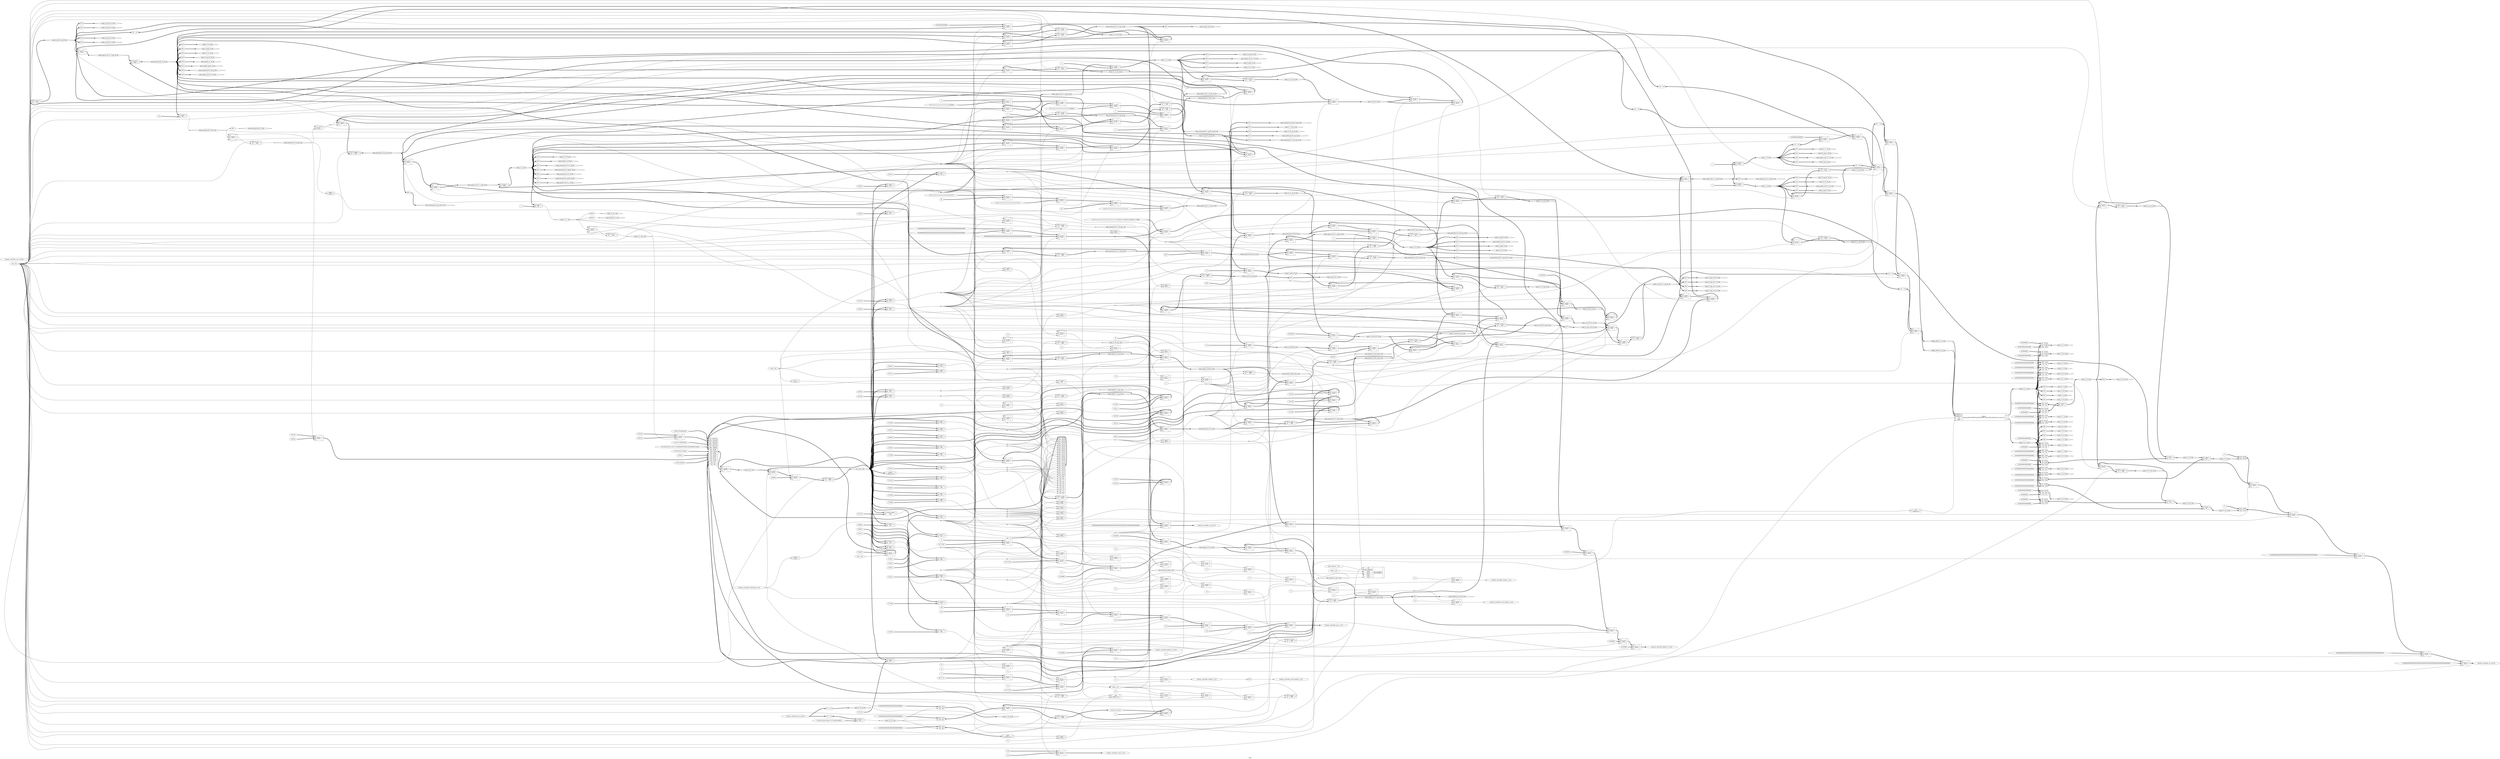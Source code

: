 digraph "main" {
label="main";
rankdir="LR";
remincross=true;
n187 [ shape=octagon, label="clk_1_bit", color="black", fontcolor="black" ];
n188 [ shape=octagon, label="clk1x_follower_1_bit", color="black", fontcolor="black" ];
n189 [ shape=octagon, label="clk2x_1_bit", color="black", fontcolor="black" ];
n190 [ shape=diamond, label="cur_state_5_bit", color="black", fontcolor="black" ];
n191 [ shape=octagon, label="finish_1_bit", color="black", fontcolor="black" ];
n192 [ shape=diamond, label="indata_address_a_14_bit", color="black", fontcolor="black" ];
n193 [ shape=diamond, label="indata_address_b_14_bit", color="black", fontcolor="black" ];
n194 [ shape=diamond, label="indata_out_a_8_bit", color="black", fontcolor="black" ];
n195 [ shape=diamond, label="indata_out_b_8_bit", color="black", fontcolor="black" ];
n196 [ shape=diamond, label="main_0_1_32_bit", color="black", fontcolor="black" ];
n197 [ shape=diamond, label="main_0_10_32_bit", color="black", fontcolor="black" ];
n198 [ shape=diamond, label="main_0_10_reg_32_bit", color="black", fontcolor="black" ];
n199 [ shape=diamond, label="main_0_11_8_bit", color="black", fontcolor="black" ];
n200 [ shape=diamond, label="main_0_12_32_bit", color="black", fontcolor="black" ];
n201 [ shape=diamond, label="main_0_13_32_bit", color="black", fontcolor="black" ];
n202 [ shape=diamond, label="main_0_14_32_bit", color="black", fontcolor="black" ];
n203 [ shape=diamond, label="main_0_15_32_bit", color="black", fontcolor="black" ];
n204 [ shape=diamond, label="main_0_15_reg_32_bit", color="black", fontcolor="black" ];
n205 [ shape=diamond, label="main_0_16_8_bit", color="black", fontcolor="black" ];
n206 [ shape=diamond, label="main_0_17_32_bit", color="black", fontcolor="black" ];
n207 [ shape=diamond, label="main_0_18_32_bit", color="black", fontcolor="black" ];
n208 [ shape=diamond, label="main_0_19_32_bit", color="black", fontcolor="black" ];
n209 [ shape=diamond, label="main_0_1_reg_32_bit", color="black", fontcolor="black" ];
n210 [ shape=diamond, label="main_0_2_32_bit", color="black", fontcolor="black" ];
n211 [ shape=diamond, label="main_0_20_32_bit", color="black", fontcolor="black" ];
n212 [ shape=diamond, label="main_0_20_reg_32_bit", color="black", fontcolor="black" ];
n213 [ shape=diamond, label="main_0_21_1_bit", color="black", fontcolor="black" ];
n214 [ shape=diamond, label="main_0_21_reg_1_bit", color="black", fontcolor="black" ];
n215 [ shape=diamond, label="main_0_3_8_bit", color="black", fontcolor="black" ];
n216 [ shape=diamond, label="main_0_4_32_bit", color="black", fontcolor="black" ];
n217 [ shape=diamond, label="main_0_5_32_bit", color="black", fontcolor="black" ];
n218 [ shape=diamond, label="main_0_5_reg_32_bit", color="black", fontcolor="black" ];
n219 [ shape=diamond, label="main_0_6_8_bit", color="black", fontcolor="black" ];
n220 [ shape=diamond, label="main_0_7_32_bit", color="black", fontcolor="black" ];
n221 [ shape=diamond, label="main_0_8_32_bit", color="black", fontcolor="black" ];
n222 [ shape=diamond, label="main_0_9_32_bit", color="black", fontcolor="black" ];
n223 [ shape=diamond, label="main_0_9_reg_32_bit", color="black", fontcolor="black" ];
n224 [ shape=diamond, label="main_0_gep_32_bit", color="black", fontcolor="black" ];
n225 [ shape=diamond, label="main_0_gep2_32_bit", color="black", fontcolor="black" ];
n226 [ shape=diamond, label="main_0_gep4_32_bit", color="black", fontcolor="black" ];
n227 [ shape=diamond, label="main_0_gep4_reg_32_bit", color="black", fontcolor="black" ];
n228 [ shape=diamond, label="main_0_gep6_32_bit", color="black", fontcolor="black" ];
n229 [ shape=diamond, label="main_0_gep8_32_bit", color="black", fontcolor="black" ];
n230 [ shape=diamond, label="main_0_gep_int_32_bit", color="black", fontcolor="black" ];
n231 [ shape=diamond, label="main_0_gep_int1_32_bit", color="black", fontcolor="black" ];
n232 [ shape=diamond, label="main_0_gep_int3_32_bit", color="black", fontcolor="black" ];
n233 [ shape=diamond, label="main_0_gep_int5_32_bit", color="black", fontcolor="black" ];
n234 [ shape=diamond, label="main_0_gep_int7_32_bit", color="black", fontcolor="black" ];
n235 [ shape=diamond, label="main_0_m03ii_32_bit", color="black", fontcolor="black" ];
n236 [ shape=diamond, label="main_0_m03ii_reg_32_bit", color="black", fontcolor="black" ];
n237 [ shape=diamond, label="main_0_p102ii_32_bit", color="black", fontcolor="black" ];
n238 [ shape=diamond, label="main_0_p102ii_reg_32_bit", color="black", fontcolor="black" ];
n239 [ shape=diamond, label="main_0_p201ii_32_bit", color="black", fontcolor="black" ];
n240 [ shape=diamond, label="main_0_p201ii_reg_32_bit", color="black", fontcolor="black" ];
n241 [ shape=diamond, label="main_25_26_32_bit", color="black", fontcolor="black" ];
n242 [ shape=diamond, label="main_25_26_reg_32_bit", color="black", fontcolor="black" ];
n243 [ shape=diamond, label="main_25_27_32_bit", color="black", fontcolor="black" ];
n244 [ shape=diamond, label="main_25_28_8_bit", color="black", fontcolor="black" ];
n245 [ shape=diamond, label="main_25_29_32_bit", color="black", fontcolor="black" ];
n246 [ shape=diamond, label="main_25_30_32_bit", color="black", fontcolor="black" ];
n247 [ shape=diamond, label="main_25_30_reg_32_bit", color="black", fontcolor="black" ];
n248 [ shape=diamond, label="main_25_31_8_bit", color="black", fontcolor="black" ];
n249 [ shape=diamond, label="main_25_32_32_bit", color="black", fontcolor="black" ];
n250 [ shape=diamond, label="main_25_33_32_bit", color="black", fontcolor="black" ];
n251 [ shape=diamond, label="main_25_34_32_bit", color="black", fontcolor="black" ];
n252 [ shape=diamond, label="main_25_34_reg_32_bit", color="black", fontcolor="black" ];
n253 [ shape=diamond, label="main_25_35_32_bit", color="black", fontcolor="black" ];
n254 [ shape=diamond, label="main_25_35_reg_32_bit", color="black", fontcolor="black" ];
n255 [ shape=diamond, label="main_25_36_8_bit", color="black", fontcolor="black" ];
n256 [ shape=diamond, label="main_25_37_32_bit", color="black", fontcolor="black" ];
n257 [ shape=diamond, label="main_25_38_32_bit", color="black", fontcolor="black" ];
n258 [ shape=diamond, label="main_25_39_32_bit", color="black", fontcolor="black" ];
n259 [ shape=diamond, label="main_25_40_32_bit", color="black", fontcolor="black" ];
n260 [ shape=diamond, label="main_25_40_reg_32_bit", color="black", fontcolor="black" ];
n261 [ shape=diamond, label="main_25_41_8_bit", color="black", fontcolor="black" ];
n262 [ shape=diamond, label="main_25_42_32_bit", color="black", fontcolor="black" ];
n263 [ shape=diamond, label="main_25_43_32_bit", color="black", fontcolor="black" ];
n264 [ shape=diamond, label="main_25_44_32_bit", color="black", fontcolor="black" ];
n265 [ shape=diamond, label="main_25_45_32_bit", color="black", fontcolor="black" ];
n266 [ shape=diamond, label="main_25_45_reg_32_bit", color="black", fontcolor="black" ];
n267 [ shape=diamond, label="main_25_46_1_bit", color="black", fontcolor="black" ];
n268 [ shape=diamond, label="main_25_46_reg_1_bit", color="black", fontcolor="black" ];
n269 [ shape=diamond, label="main_25_gep12_32_bit", color="black", fontcolor="black" ];
n270 [ shape=diamond, label="main_25_gep14_32_bit", color="black", fontcolor="black" ];
n271 [ shape=diamond, label="main_25_gep16_32_bit", color="black", fontcolor="black" ];
n272 [ shape=diamond, label="main_25_gep16_reg_32_bit", color="black", fontcolor="black" ];
n273 [ shape=diamond, label="main_25_gep18_32_bit", color="black", fontcolor="black" ];
n274 [ shape=diamond, label="main_25_gep20_32_bit", color="black", fontcolor="black" ];
n275 [ shape=diamond, label="main_25_gep_int11_32_bit", color="black", fontcolor="black" ];
n276 [ shape=diamond, label="main_25_gep_int13_32_bit", color="black", fontcolor="black" ];
n277 [ shape=diamond, label="main_25_gep_int15_32_bit", color="black", fontcolor="black" ];
n278 [ shape=diamond, label="main_25_gep_int17_32_bit", color="black", fontcolor="black" ];
n279 [ shape=diamond, label="main_25_gep_int19_32_bit", color="black", fontcolor="black" ];
n280 [ shape=diamond, label="main_25_m03ii9_32_bit", color="black", fontcolor="black" ];
n281 [ shape=diamond, label="main_25_m03ii9_reg_32_bit", color="black", fontcolor="black" ];
n282 [ shape=diamond, label="main_25_p102ii10_32_bit", color="black", fontcolor="black" ];
n283 [ shape=diamond, label="main_25_p102ii10_reg_32_bit", color="black", fontcolor="black" ];
n284 [ shape=diamond, label="main_25_p201ii11_32_bit", color="black", fontcolor="black" ];
n285 [ shape=diamond, label="main_25_p201ii11_reg_32_bit", color="black", fontcolor="black" ];
n286 [ shape=diamond, label="main_53_54_32_bit", color="black", fontcolor="black" ];
n287 [ shape=diamond, label="main_53_55_1_bit", color="black", fontcolor="black" ];
n288 [ shape=diamond, label="main_53_56_32_bit", color="black", fontcolor="black" ];
n289 [ shape=diamond, label="main_lrphi8i_50_32_bit", color="black", fontcolor="black" ];
n290 [ shape=diamond, label="main_lrphi8i_50_reg_32_bit", color="black", fontcolor="black" ];
n291 [ shape=diamond, label="main_lrphi8i_51_32_bit", color="black", fontcolor="black" ];
n292 [ shape=diamond, label="main_lrphi8i_51_reg_32_bit", color="black", fontcolor="black" ];
n293 [ shape=diamond, label="main_lrphi8i_52_1_bit", color="black", fontcolor="black" ];
n294 [ shape=diamond, label="main_lrphi8i_52_reg_1_bit", color="black", fontcolor="black" ];
n295 [ shape=diamond, label="main_lrphi8i_gep24_32_bit", color="black", fontcolor="black" ];
n296 [ shape=diamond, label="main_lrphi8i_gep24_reg_32_bit", color="black", fontcolor="black" ];
n297 [ shape=diamond, label="main_lrphi8i_gep_int23_32_bit", color="black", fontcolor="black" ];
n298 [ shape=diamond, label="main_lrphi8i_m02i6i_32_bit", color="black", fontcolor="black" ];
n299 [ shape=diamond, label="main_lrphi8i_m02i6i_reg_32_bit", color="black", fontcolor="black" ];
n300 [ shape=diamond, label="main_lrphi8i_p11i7i_32_bit", color="black", fontcolor="black" ];
n301 [ shape=diamond, label="main_lrphi8i_p11i7i_reg_32_bit", color="black", fontcolor="black" ];
n302 [ shape=diamond, label="main_memcpyexiti12_47_32_bit", color="black", fontcolor="black" ];
n303 [ shape=diamond, label="main_memcpyexiti12_47_reg_32_bit", color="black", fontcolor="black" ];
n304 [ shape=diamond, label="main_memcpyexiti12_48_32_bit", color="black", fontcolor="black" ];
n305 [ shape=diamond, label="main_memcpyexiti12_48_reg_32_bit", color="black", fontcolor="black" ];
n306 [ shape=diamond, label="main_memcpyexiti12_49_1_bit", color="black", fontcolor="black" ];
n307 [ shape=diamond, label="main_memcpyexiti12_49_reg_1_bit", color="black", fontcolor="black" ];
n308 [ shape=diamond, label="main_memcpyexiti12_gep22_32_bit", color="black", fontcolor="black" ];
n309 [ shape=diamond, label="main_memcpyexiti12_gep22_reg_32_bit", color="black", fontcolor="black" ];
n310 [ shape=diamond, label="main_memcpyexiti12_gep_int21_32_bit", color="black", fontcolor="black" ];
n311 [ shape=diamond, label="main_memcpyexiti_22_32_bit", color="black", fontcolor="black" ];
n312 [ shape=diamond, label="main_memcpyexiti_22_reg_32_bit", color="black", fontcolor="black" ];
n313 [ shape=diamond, label="main_memcpyexiti_23_32_bit", color="black", fontcolor="black" ];
n314 [ shape=diamond, label="main_memcpyexiti_23_reg_32_bit", color="black", fontcolor="black" ];
n315 [ shape=diamond, label="main_memcpyexiti_24_1_bit", color="black", fontcolor="black" ];
n316 [ shape=diamond, label="main_memcpyexiti_24_reg_1_bit", color="black", fontcolor="black" ];
n317 [ shape=diamond, label="main_memcpyexiti_gep10_32_bit", color="black", fontcolor="black" ];
n318 [ shape=diamond, label="main_memcpyexiti_gep10_reg_32_bit", color="black", fontcolor="black" ];
n319 [ shape=diamond, label="main_memcpyexiti_gep_int9_32_bit", color="black", fontcolor="black" ];
n320 [ shape=diamond, label="main_preheaderi8_016i7_32_bit", color="black", fontcolor="black" ];
n321 [ shape=diamond, label="main_preheaderi8_016i7_reg_32_bit", color="black", fontcolor="black" ];
n322 [ shape=diamond, label="main_preheaderi8_07i6_32_bit", color="black", fontcolor="black" ];
n323 [ shape=diamond, label="main_preheaderi8_07i6_reg_32_bit", color="black", fontcolor="black" ];
n324 [ shape=diamond, label="main_preheaderi_016i_32_bit", color="black", fontcolor="black" ];
n325 [ shape=diamond, label="main_preheaderi_016i_reg_32_bit", color="black", fontcolor="black" ];
n326 [ shape=diamond, label="main_preheaderi_07i_32_bit", color="black", fontcolor="black" ];
n327 [ shape=diamond, label="main_preheaderi_07i_reg_32_bit", color="black", fontcolor="black" ];
n328 [ shape=diamond, label="main_signed_add_32_0_32_bit", color="black", fontcolor="black" ];
n329 [ shape=diamond, label="main_signed_add_32_0_op0_32_bit", color="black", fontcolor="black" ];
n330 [ shape=diamond, label="main_signed_add_32_0_op1_32_bit", color="black", fontcolor="black" ];
n331 [ shape=diamond, label="main_signed_add_32_1_32_bit", color="black", fontcolor="black" ];
n332 [ shape=diamond, label="main_signed_add_32_1_op0_32_bit", color="black", fontcolor="black" ];
n333 [ shape=diamond, label="main_signed_add_32_1_op1_32_bit", color="black", fontcolor="black" ];
n334 [ shape=diamond, label="main_signed_add_32_2_32_bit", color="black", fontcolor="black" ];
n335 [ shape=diamond, label="main_signed_add_32_2_op0_32_bit", color="black", fontcolor="black" ];
n336 [ shape=diamond, label="main_signed_add_32_3_32_bit", color="black", fontcolor="black" ];
n337 [ shape=diamond, label="main_signed_add_32_3_op0_32_bit", color="black", fontcolor="black" ];
n338 [ shape=diamond, label="main_signed_add_32_4_32_bit", color="black", fontcolor="black" ];
n339 [ shape=diamond, label="main_signed_add_32_4_op0_32_bit", color="black", fontcolor="black" ];
n340 [ shape=diamond, label="main_signed_add_32_5_32_bit", color="black", fontcolor="black" ];
n341 [ shape=diamond, label="main_signed_add_32_5_op0_32_bit", color="black", fontcolor="black" ];
n342 [ shape=octagon, label="memory_controller_address_a_32_bit", color="black", fontcolor="black" ];
n343 [ shape=octagon, label="memory_controller_address_b_32_bit", color="black", fontcolor="black" ];
n344 [ shape=octagon, label="memory_controller_enable_a_1_bit", color="black", fontcolor="black" ];
n345 [ shape=octagon, label="memory_controller_enable_b_1_bit", color="black", fontcolor="black" ];
n346 [ shape=octagon, label="memory_controller_in_a_64_bit", color="black", fontcolor="black" ];
n347 [ shape=octagon, label="memory_controller_in_b_64_bit", color="black", fontcolor="black" ];
n348 [ shape=octagon, label="memory_controller_out_a_64_bit", color="black", fontcolor="black" ];
n349 [ shape=octagon, label="memory_controller_out_b_64_bit", color="black", fontcolor="black" ];
n350 [ shape=octagon, label="memory_controller_size_a_2_bit", color="black", fontcolor="black" ];
n351 [ shape=octagon, label="memory_controller_size_b_2_bit", color="black", fontcolor="black" ];
n352 [ shape=octagon, label="memory_controller_waitrequest_1_bit", color="black", fontcolor="black" ];
n353 [ shape=octagon, label="memory_controller_write_enable_a_1_bit", color="black", fontcolor="black" ];
n354 [ shape=octagon, label="memory_controller_write_enable_b_1_bit", color="black", fontcolor="black" ];
n355 [ shape=diamond, label="next_state_5_bit", color="black", fontcolor="black" ];
n356 [ shape=octagon, label="reset_1_bit", color="black", fontcolor="black" ];
n357 [ shape=octagon, label="return_val_32_bit", color="black", fontcolor="black" ];
n358 [ shape=diamond, label="sha_transform_finish_1_bit", color="black", fontcolor="black" ];
n359 [ shape=diamond, label="sha_transform_finish_final_1_bit", color="black", fontcolor="black" ];
n360 [ shape=diamond, label="sha_transform_finish_reg_1_bit", color="black", fontcolor="black" ];
n361 [ shape=diamond, label="sha_transform_start_1_bit", color="black", fontcolor="black" ];
n362 [ shape=octagon, label="start_1_bit", color="black", fontcolor="black" ];
v0 [ label="4" ];
c366 [ shape=record, label="{{<p363> A|<p364> B}|$1014\n$add|{<p365> Y}}" ];
c367 [ shape=record, label="{{<p363> A|<p364> B}|$1026\n$add|{<p365> Y}}" ];
v1 [ label="4" ];
c368 [ shape=record, label="{{<p363> A|<p364> B}|$1032\n$add|{<p365> Y}}" ];
c369 [ shape=record, label="{{<p363> A|<p364> B}|$1044\n$add|{<p365> Y}}" ];
v2 [ label="1" ];
c370 [ shape=record, label="{{<p363> A|<p364> B}|$1050\n$add|{<p365> Y}}" ];
v3 [ label="2" ];
c371 [ shape=record, label="{{<p363> A|<p364> B}|$1056\n$add|{<p365> Y}}" ];
c372 [ shape=record, label="{{<p363> A|<p364> B}|$191\n$and|{<p365> Y}}" ];
c373 [ shape=record, label="{{<p363> A|<p364> B}|$198\n$and|{<p365> Y}}" ];
c374 [ shape=record, label="{{<p363> A|<p364> B}|$200\n$and|{<p365> Y}}" ];
c375 [ shape=record, label="{{<p363> A|<p364> B}|$448\n$and|{<p365> Y}}" ];
c376 [ shape=record, label="{{<p363> A|<p364> B}|$450\n$and|{<p365> Y}}" ];
c377 [ shape=record, label="{{<p363> A|<p364> B}|$463\n$and|{<p365> Y}}" ];
c378 [ shape=record, label="{{<p363> A|<p364> B}|$465\n$and|{<p365> Y}}" ];
c379 [ shape=record, label="{{<p363> A|<p364> B}|$498\n$and|{<p365> Y}}" ];
c380 [ shape=record, label="{{<p363> A|<p364> B}|$509\n$and|{<p365> Y}}" ];
c381 [ shape=record, label="{{<p363> A|<p364> B}|$511\n$and|{<p365> Y}}" ];
c382 [ shape=record, label="{{<p363> A|<p364> B}|$846\n$and|{<p365> Y}}" ];
c383 [ shape=record, label="{{<p363> A|<p364> B}|$857\n$and|{<p365> Y}}" ];
c384 [ shape=record, label="{{<p363> A|<p364> B}|$859\n$and|{<p365> Y}}" ];
c385 [ shape=record, label="{{<p363> A|<p364> B}|$103\n$and|{<p365> Y}}" ];
c386 [ shape=record, label="{{<p363> A|<p364> B}|$116\n$and|{<p365> Y}}" ];
v4 [ label="5'00101" ];
c387 [ shape=record, label="{{<p363> A|<p364> B}|$189\n$eq|{<p365> Y}}" ];
c388 [ shape=record, label="{{<p363> A}|$190\n$not|{<p365> Y}}" ];
v5 [ label="5'01001" ];
c389 [ shape=record, label="{{<p363> A|<p364> B}|$196\n$eq|{<p365> Y}}" ];
v6 [ label="5'00110" ];
c390 [ shape=record, label="{{<p363> A|<p364> B}|$209\n$eq|{<p365> Y}}" ];
v7 [ label="5'00111" ];
c391 [ shape=record, label="{{<p363> A|<p364> B}|$225\n$eq|{<p365> Y}}" ];
v8 [ label="5'01000" ];
c392 [ shape=record, label="{{<p363> A|<p364> B}|$301\n$eq|{<p365> Y}}" ];
v9 [ label="5'01110" ];
c393 [ shape=record, label="{{<p363> A|<p364> B}|$389\n$eq|{<p365> Y}}" ];
v10 [ label="5'01010" ];
c394 [ shape=record, label="{{<p363> A|<p364> B}|$411\n$eq|{<p365> Y}}" ];
v11 [ label="5'01100" ];
c395 [ shape=record, label="{{<p363> A|<p364> B}|$446\n$eq|{<p365> Y}}" ];
c396 [ shape=record, label="{{<p363> A}|$449\n$not|{<p365> Y}}" ];
v12 [ label="5'10100" ];
c397 [ shape=record, label="{{<p363> A|<p364> B}|$461\n$eq|{<p365> Y}}" ];
v13 [ label="5'01101" ];
c398 [ shape=record, label="{{<p363> A|<p364> B}|$496\n$eq|{<p365> Y}}" ];
v14 [ label="5'10001" ];
c399 [ shape=record, label="{{<p363> A|<p364> B}|$507\n$eq|{<p365> Y}}" ];
v15 [ label="5'01111" ];
c400 [ shape=record, label="{{<p363> A|<p364> B}|$588\n$eq|{<p365> Y}}" ];
v16 [ label="5'10010" ];
c401 [ shape=record, label="{{<p363> A|<p364> B}|$670\n$eq|{<p365> Y}}" ];
v17 [ label="5'10111" ];
c402 [ shape=record, label="{{<p363> A|<p364> B}|$675\n$eq|{<p365> Y}}" ];
v18 [ label="5'10000" ];
c403 [ shape=record, label="{{<p363> A|<p364> B}|$689\n$eq|{<p365> Y}}" ];
v19 [ label="5'10110" ];
c404 [ shape=record, label="{{<p363> A|<p364> B}|$844\n$eq|{<p365> Y}}" ];
v20 [ label="5'11000" ];
c405 [ shape=record, label="{{<p363> A|<p364> B}|$855\n$eq|{<p365> Y}}" ];
v21 [ label="5'11110" ];
c406 [ shape=record, label="{{<p363> A|<p364> B}|$918\n$eq|{<p365> Y}}" ];
v23 [ label="32'10101101011100111111100100100010" ];
c407 [ shape=record, label="{{<p363> A|<p364> B}|$924\n$eq|{<p365> Y}}" ];
x22 [ shape=record, style=rounded, label="<s0> 31:0 - 31:0 " ];
x22:e -> c407:p363:w [arrowhead=odiamond, arrowtail=odiamond, dir=both, color="black", style="setlinewidth(3)", label=""];
v24 [ label="5'01011" ];
c408 [ shape=record, label="{{<p363> A|<p364> B}|$970\n$eq|{<p365> Y}}" ];
v25 [ label="5'10011" ];
c409 [ shape=record, label="{{<p363> A|<p364> B}|$976\n$eq|{<p365> Y}}" ];
v26 [ label="5'11010" ];
c410 [ shape=record, label="{{<p363> A|<p364> B}|$979\n$eq|{<p365> Y}}" ];
v27 [ label="5'11011" ];
c411 [ shape=record, label="{{<p363> A|<p364> B}|$982\n$eq|{<p365> Y}}" ];
c412 [ shape=record, label="{{<p363> A}|$1058\n$logic_not|{<p365> Y}}" ];
v28 [ label="5'00001" ];
c413 [ shape=record, label="{{<p363> A|<p364> B}|$1070\n$eq|{<p365> Y}}" ];
v29 [ label="5'00010" ];
c414 [ shape=record, label="{{<p363> A|<p364> B}|$1071\n$eq|{<p365> Y}}" ];
v30 [ label="5'00011" ];
c415 [ shape=record, label="{{<p363> A|<p364> B}|$1072\n$eq|{<p365> Y}}" ];
v31 [ label="5'10101" ];
c416 [ shape=record, label="{{<p363> A|<p364> B}|$1075\n$eq|{<p365> Y}}" ];
v32 [ label="5'11001" ];
c417 [ shape=record, label="{{<p363> A|<p364> B}|$1077\n$eq|{<p365> Y}}" ];
v33 [ label="5'11100" ];
c418 [ shape=record, label="{{<p363> A|<p364> B}|$1078\n$eq|{<p365> Y}}" ];
c419 [ shape=record, label="{{<p363> A}|$77\n$not|{<p365> Y}}" ];
v34 [ label="5'00100" ];
c420 [ shape=record, label="{{<p363> A|<p364> B}|$101\n$eq|{<p365> Y}}" ];
v35 [ label="1'x" ];
c421 [ shape=record, label="{{<p363> A|<p364> B}|$936\n$eqx|{<p365> Y}}" ];
v36 [ label="0" ];
c422 [ shape=record, label="{{<p363> A|<p364> B}|$402\n$gt|{<p365> Y}}" ];
v37 [ label="63" ];
c423 [ shape=record, label="{{<p363> A|<p364> B}|$438\n$gt|{<p365> Y}}" ];
c424 [ shape=record, label="{{<p363> A|<p364> B}|$80\n$logic_and|{<p365> Y}}" ];
c425 [ shape=record, label="{{<p363> A}|$73\n$logic_not|{<p365> Y}}" ];
v39 [ label="16'0000000000000000" ];
v40 [ label="8'00000000" ];
v42 [ label="24'000000000000000000000000" ];
c426 [ shape=record, label="{{<p363> A|<p364> B}|$276\n$or|{<p365> Y}}" ];
x38 [ shape=record, style=rounded, label="<s2> 15:0 - 31:16 |<s1> 7:0 - 15:8 |<s0> 7:0 - 7:0 " ];
x38:e -> c426:p363:w [arrowhead=odiamond, arrowtail=odiamond, dir=both, color="black", style="setlinewidth(3)", label=""];
x41 [ shape=record, style=rounded, label="<s1> 23:0 - 31:8 |<s0> 7:0 - 7:0 " ];
x41:e -> c426:p364:w [arrowhead=odiamond, arrowtail=odiamond, dir=both, color="black", style="setlinewidth(3)", label=""];
v44 [ label="8'00000000" ];
v45 [ label="16'0000000000000000" ];
c427 [ shape=record, label="{{<p363> A|<p364> B}|$322\n$or|{<p365> Y}}" ];
x43 [ shape=record, style=rounded, label="<s2> 7:0 - 31:24 |<s1> 7:0 - 23:16 |<s0> 15:0 - 15:0 " ];
x43:e -> c427:p364:w [arrowhead=odiamond, arrowtail=odiamond, dir=both, color="black", style="setlinewidth(3)", label=""];
v47 [ label="24'000000000000000000000000" ];
c428 [ shape=record, label="{{<p363> A|<p364> B}|$368\n$or|{<p365> Y}}" ];
x46 [ shape=record, style=rounded, label="<s1> 7:0 - 31:24 |<s0> 23:0 - 23:0 " ];
x46:e -> c428:p364:w [arrowhead=odiamond, arrowtail=odiamond, dir=both, color="black", style="setlinewidth(3)", label=""];
v49 [ label="8'00000000" ];
v50 [ label="16'0000000000000000" ];
c429 [ shape=record, label="{{<p363> A|<p364> B}|$710\n$or|{<p365> Y}}" ];
x48 [ shape=record, style=rounded, label="<s2> 7:0 - 31:24 |<s1> 7:0 - 23:16 |<s0> 15:0 - 15:0 " ];
x48:e -> c429:p364:w [arrowhead=odiamond, arrowtail=odiamond, dir=both, color="black", style="setlinewidth(3)", label=""];
v52 [ label="24'000000000000000000000000" ];
c430 [ shape=record, label="{{<p363> A|<p364> B}|$756\n$or|{<p365> Y}}" ];
x51 [ shape=record, style=rounded, label="<s1> 7:0 - 31:24 |<s0> 23:0 - 23:0 " ];
x51:e -> c430:p364:w [arrowhead=odiamond, arrowtail=odiamond, dir=both, color="black", style="setlinewidth(3)", label=""];
c431 [ shape=record, label="{{<p363> A|<p364> B}|$988\n$or|{<p365> Y}}" ];
c432 [ shape=record, label="{{<p363> A|<p364> B}|$994\n$or|{<p365> Y}}" ];
c433 [ shape=record, label="{{<p363> A|<p364> B}|$1000\n$or|{<p365> Y}}" ];
c437 [ shape=record, label="{{<p434> CLK|<p435> D}|$2721\n$dff|{<p436> Q}}" ];
c438 [ shape=record, label="{{<p434> CLK|<p435> D}|$2727\n$dff|{<p436> Q}}" ];
c439 [ shape=record, label="{{<p434> CLK|<p435> D}|$2731\n$dff|{<p436> Q}}" ];
c440 [ shape=record, label="{{<p434> CLK|<p435> D}|$2733\n$dff|{<p436> Q}}" ];
c441 [ shape=record, label="{{<p434> CLK|<p435> D}|$2739\n$dff|{<p436> Q}}" ];
c442 [ shape=record, label="{{<p434> CLK|<p435> D}|$2746\n$dff|{<p436> Q}}" ];
c443 [ shape=record, label="{{<p434> CLK|<p435> D}|$2747\n$dff|{<p436> Q}}" ];
c444 [ shape=record, label="{{<p434> CLK|<p435> D}|$2749\n$dff|{<p436> Q}}" ];
c445 [ shape=record, label="{{<p434> CLK|<p435> D}|$2750\n$dff|{<p436> Q}}" ];
c446 [ shape=record, label="{{<p434> CLK|<p435> D}|$2751\n$dff|{<p436> Q}}" ];
c447 [ shape=record, label="{{<p434> CLK|<p435> D}|$2752\n$dff|{<p436> Q}}" ];
c448 [ shape=record, label="{{<p434> CLK|<p435> D}|$2753\n$dff|{<p436> Q}}" ];
c449 [ shape=record, label="{{<p434> CLK|<p435> D}|$2754\n$dff|{<p436> Q}}" ];
c450 [ shape=record, label="{{<p434> CLK|<p435> D}|$2755\n$dff|{<p436> Q}}" ];
c451 [ shape=record, label="{{<p434> CLK|<p435> D}|$2756\n$dff|{<p436> Q}}" ];
c452 [ shape=record, label="{{<p434> CLK|<p435> D}|$2764\n$dff|{<p436> Q}}" ];
c453 [ shape=record, label="{{<p434> CLK|<p435> D}|$2768\n$dff|{<p436> Q}}" ];
c454 [ shape=record, label="{{<p434> CLK|<p435> D}|$2770\n$dff|{<p436> Q}}" ];
c455 [ shape=record, label="{{<p434> CLK|<p435> D}|$2771\n$dff|{<p436> Q}}" ];
c456 [ shape=record, label="{{<p434> CLK|<p435> D}|$2777\n$dff|{<p436> Q}}" ];
c457 [ shape=record, label="{{<p434> CLK|<p435> D}|$2784\n$dff|{<p436> Q}}" ];
c458 [ shape=record, label="{{<p434> CLK|<p435> D}|$2785\n$dff|{<p436> Q}}" ];
c459 [ shape=record, label="{{<p434> CLK|<p435> D}|$2787\n$dff|{<p436> Q}}" ];
c460 [ shape=record, label="{{<p434> CLK|<p435> D}|$2788\n$dff|{<p436> Q}}" ];
c461 [ shape=record, label="{{<p434> CLK|<p435> D}|$2789\n$dff|{<p436> Q}}" ];
c462 [ shape=record, label="{{<p434> CLK|<p435> D}|$2790\n$dff|{<p436> Q}}" ];
c463 [ shape=record, label="{{<p434> CLK|<p435> D}|$2791\n$dff|{<p436> Q}}" ];
c464 [ shape=record, label="{{<p434> CLK|<p435> D}|$2792\n$dff|{<p436> Q}}" ];
c465 [ shape=record, label="{{<p434> CLK|<p435> D}|$2794\n$dff|{<p436> Q}}" ];
c466 [ shape=record, label="{{<p434> CLK|<p435> D}|$2795\n$dff|{<p436> Q}}" ];
c467 [ shape=record, label="{{<p434> CLK|<p435> D}|$2799\n$dff|{<p436> Q}}" ];
c468 [ shape=record, label="{{<p434> CLK|<p435> D}|$2800\n$dff|{<p436> Q}}" ];
c469 [ shape=record, label="{{<p434> CLK|<p435> D}|$2801\n$dff|{<p436> Q}}" ];
c470 [ shape=record, label="{{<p434> CLK|<p435> D}|$2802\n$dff|{<p436> Q}}" ];
c471 [ shape=record, label="{{<p434> CLK|<p435> D}|$2803\n$dff|{<p436> Q}}" ];
c472 [ shape=record, label="{{<p434> CLK|<p435> D}|$2804\n$dff|{<p436> Q}}" ];
c473 [ shape=record, label="{{<p434> CLK|<p435> D}|$2805\n$dff|{<p436> Q}}" ];
c474 [ shape=record, label="{{<p434> CLK|<p435> D}|$2806\n$dff|{<p436> Q}}" ];
c475 [ shape=record, label="{{<p434> CLK|<p435> D}|$2807\n$dff|{<p436> Q}}" ];
c476 [ shape=record, label="{{<p434> CLK|<p435> D}|$2808\n$dff|{<p436> Q}}" ];
c478 [ shape=record, label="{{<p363> A|<p364> B|<p477> S}|$1542\n$mux|{<p365> Y}}" ];
c479 [ shape=record, label="{{<p363> A|<p364> B|<p477> S}|$1545\n$mux|{<p365> Y}}" ];
c480 [ shape=record, label="{{<p363> A|<p364> B|<p477> S}|$1563\n$mux|{<p365> Y}}" ];
c481 [ shape=record, label="{{<p363> A|<p364> B|<p477> S}|$1575\n$mux|{<p365> Y}}" ];
c482 [ shape=record, label="{{<p363> A|<p364> B|<p477> S}|$1581\n$mux|{<p365> Y}}" ];
c483 [ shape=record, label="{{<p363> A|<p364> B|<p477> S}|$1599\n$mux|{<p365> Y}}" ];
c484 [ shape=record, label="{{<p363> A|<p364> B|<p477> S}|$1623\n$mux|{<p365> Y}}" ];
c485 [ shape=record, label="{{<p363> A|<p364> B|<p477> S}|$1626\n$mux|{<p365> Y}}" ];
c486 [ shape=record, label="{{<p363> A|<p364> B|<p477> S}|$1632\n$mux|{<p365> Y}}" ];
c487 [ shape=record, label="{{<p363> A|<p364> B|<p477> S}|$1635\n$mux|{<p365> Y}}" ];
c488 [ shape=record, label="{{<p363> A|<p364> B|<p477> S}|$1638\n$mux|{<p365> Y}}" ];
c489 [ shape=record, label="{{<p363> A|<p364> B|<p477> S}|$1641\n$mux|{<p365> Y}}" ];
v53 [ label="8192" ];
c490 [ shape=record, label="{{<p363> A|<p364> B|<p477> S}|$1644\n$mux|{<p365> Y}}" ];
c491 [ shape=record, label="{{<p363> A|<p364> B|<p477> S}|$1647\n$mux|{<p365> Y}}" ];
c492 [ shape=record, label="{{<p363> A|<p364> B|<p477> S}|$1650\n$mux|{<p365> Y}}" ];
v54 [ label="8192" ];
c493 [ shape=record, label="{{<p363> A|<p364> B|<p477> S}|$1653\n$mux|{<p365> Y}}" ];
c494 [ shape=record, label="{{<p363> A|<p364> B|<p477> S}|$1656\n$mux|{<p365> Y}}" ];
c495 [ shape=record, label="{{<p363> A|<p364> B|<p477> S}|$1659\n$mux|{<p365> Y}}" ];
v55 [ label="16" ];
c496 [ shape=record, label="{{<p363> A|<p364> B|<p477> S}|$1662\n$mux|{<p365> Y}}" ];
c497 [ shape=record, label="{{<p363> A|<p364> B|<p477> S}|$1665\n$mux|{<p365> Y}}" ];
c498 [ shape=record, label="{{<p363> A|<p364> B|<p477> S}|$1668\n$mux|{<p365> Y}}" ];
v56 [ label="25165824" ];
c499 [ shape=record, label="{{<p363> A|<p364> B|<p477> S}|$1671\n$mux|{<p365> Y}}" ];
c500 [ shape=record, label="{{<p363> A|<p364> B|<p477> S}|$1674\n$mux|{<p365> Y}}" ];
c501 [ shape=record, label="{{<p363> A|<p364> B|<p477> S}|$1677\n$mux|{<p365> Y}}" ];
c502 [ shape=record, label="{{<p363> A|<p364> B|<p477> S}|$1680\n$mux|{<p365> Y}}" ];
c503 [ shape=record, label="{{<p363> A|<p364> B|<p477> S}|$1683\n$mux|{<p365> Y}}" ];
c504 [ shape=record, label="{{<p363> A|<p364> B|<p477> S}|$1686\n$mux|{<p365> Y}}" ];
c505 [ shape=record, label="{{<p363> A|<p364> B|<p477> S}|$1716\n$mux|{<p365> Y}}" ];
c506 [ shape=record, label="{{<p363> A|<p364> B|<p477> S}|$1728\n$mux|{<p365> Y}}" ];
c507 [ shape=record, label="{{<p363> A|<p364> B|<p477> S}|$1734\n$mux|{<p365> Y}}" ];
c508 [ shape=record, label="{{<p363> A|<p364> B|<p477> S}|$1737\n$mux|{<p365> Y}}" ];
c509 [ shape=record, label="{{<p363> A|<p364> B|<p477> S}|$1740\n$mux|{<p365> Y}}" ];
c510 [ shape=record, label="{{<p363> A|<p364> B|<p477> S}|$1743\n$mux|{<p365> Y}}" ];
c511 [ shape=record, label="{{<p363> A|<p364> B|<p477> S}|$1761\n$mux|{<p365> Y}}" ];
c512 [ shape=record, label="{{<p363> A|<p364> B|<p477> S}|$1785\n$mux|{<p365> Y}}" ];
c513 [ shape=record, label="{{<p363> A|<p364> B|<p477> S}|$1788\n$mux|{<p365> Y}}" ];
c514 [ shape=record, label="{{<p363> A|<p364> B|<p477> S}|$1794\n$mux|{<p365> Y}}" ];
c515 [ shape=record, label="{{<p363> A|<p364> B|<p477> S}|$1797\n$mux|{<p365> Y}}" ];
c516 [ shape=record, label="{{<p363> A|<p364> B|<p477> S}|$1800\n$mux|{<p365> Y}}" ];
c517 [ shape=record, label="{{<p363> A|<p364> B|<p477> S}|$1803\n$mux|{<p365> Y}}" ];
c518 [ shape=record, label="{{<p363> A|<p364> B|<p477> S}|$1806\n$mux|{<p365> Y}}" ];
c519 [ shape=record, label="{{<p363> A|<p364> B|<p477> S}|$1809\n$mux|{<p365> Y}}" ];
v57 [ label="13" ];
c520 [ shape=record, label="{{<p363> A|<p364> B|<p477> S}|$1812\n$mux|{<p365> Y}}" ];
c521 [ shape=record, label="{{<p363> A|<p364> B|<p477> S}|$1815\n$mux|{<p365> Y}}" ];
c522 [ shape=record, label="{{<p363> A|<p364> B|<p477> S}|$1818\n$mux|{<p365> Y}}" ];
v58 [ label="25165828" ];
c523 [ shape=record, label="{{<p363> A|<p364> B|<p477> S}|$1821\n$mux|{<p365> Y}}" ];
c524 [ shape=record, label="{{<p363> A|<p364> B|<p477> S}|$1824\n$mux|{<p365> Y}}" ];
c525 [ shape=record, label="{{<p363> A|<p364> B|<p477> S}|$1827\n$mux|{<p365> Y}}" ];
c526 [ shape=record, label="{{<p363> A|<p364> B|<p477> S}|$1830\n$mux|{<p365> Y}}" ];
c527 [ shape=record, label="{{<p363> A|<p364> B|<p477> S}|$1836\n$mux|{<p365> Y}}" ];
c528 [ shape=record, label="{{<p363> A|<p364> B|<p477> S}|$1839\n$mux|{<p365> Y}}" ];
c529 [ shape=record, label="{{<p363> A|<p364> B|<p477> S}|$1851\n$mux|{<p365> Y}}" ];
x59 [ shape=record, style=rounded, label="<s0> 13:0 - 13:0 " ];
x59:e -> c529:p364:w [arrowhead=odiamond, arrowtail=odiamond, dir=both, color="black", style="setlinewidth(3)", label=""];
c530 [ shape=record, label="{{<p363> A|<p364> B|<p477> S}|$1854\n$mux|{<p365> Y}}" ];
x60 [ shape=record, style=rounded, label="<s0> 13:0 - 13:0 " ];
x60:e -> c530:p364:w [arrowhead=odiamond, arrowtail=odiamond, dir=both, color="black", style="setlinewidth(3)", label=""];
c531 [ shape=record, label="{{<p363> A|<p364> B|<p477> S}|$1857\n$mux|{<p365> Y}}" ];
x61 [ shape=record, style=rounded, label="<s0> 13:0 - 13:0 " ];
x61:e -> c531:p364:w [arrowhead=odiamond, arrowtail=odiamond, dir=both, color="black", style="setlinewidth(3)", label=""];
v62 [ label="14'00000000000000" ];
c532 [ shape=record, label="{{<p363> A|<p364> B|<p477> S}|$1860\n$mux|{<p365> Y}}" ];
x63 [ shape=record, style=rounded, label="<s0> 13:0 - 13:0 " ];
x63:e -> c532:p364:w [arrowhead=odiamond, arrowtail=odiamond, dir=both, color="black", style="setlinewidth(3)", label=""];
c533 [ shape=record, label="{{<p363> A|<p364> B|<p477> S}|$1874\n$mux|{<p365> Y}}" ];
x64 [ shape=record, style=rounded, label="<s0> 13:0 - 13:0 " ];
x64:e -> c533:p364:w [arrowhead=odiamond, arrowtail=odiamond, dir=both, color="black", style="setlinewidth(3)", label=""];
c534 [ shape=record, label="{{<p363> A|<p364> B|<p477> S}|$1877\n$mux|{<p365> Y}}" ];
x65 [ shape=record, style=rounded, label="<s0> 13:0 - 13:0 " ];
x65:e -> c534:p364:w [arrowhead=odiamond, arrowtail=odiamond, dir=both, color="black", style="setlinewidth(3)", label=""];
c535 [ shape=record, label="{{<p363> A|<p364> B|<p477> S}|$1880\n$mux|{<p365> Y}}" ];
x66 [ shape=record, style=rounded, label="<s0> 13:0 - 13:0 " ];
x66:e -> c535:p364:w [arrowhead=odiamond, arrowtail=odiamond, dir=both, color="black", style="setlinewidth(3)", label=""];
v67 [ label="14'00000000000000" ];
c536 [ shape=record, label="{{<p363> A|<p364> B|<p477> S}|$1883\n$mux|{<p365> Y}}" ];
x68 [ shape=record, style=rounded, label="<s0> 13:0 - 13:0 " ];
x68:e -> c536:p364:w [arrowhead=odiamond, arrowtail=odiamond, dir=both, color="black", style="setlinewidth(3)", label=""];
v69 [ label="1'1" ];
c537 [ shape=record, label="{{<p363> A|<p364> B|<p477> S}|$1897\n$mux|{<p365> Y}}" ];
v70 [ label="1'0" ];
c538 [ shape=record, label="{{<p363> A|<p364> B|<p477> S}|$1900\n$mux|{<p365> Y}}" ];
v71 [ label="1'1" ];
c539 [ shape=record, label="{{<p363> A|<p364> B|<p477> S}|$1903\n$mux|{<p365> Y}}" ];
v72 [ label="1'0" ];
c540 [ shape=record, label="{{<p363> A|<p364> B|<p477> S}|$1906\n$mux|{<p365> Y}}" ];
v73 [ label="1'1" ];
c541 [ shape=record, label="{{<p363> A|<p364> B|<p477> S}|$1909\n$mux|{<p365> Y}}" ];
v74 [ label="1'0" ];
c542 [ shape=record, label="{{<p363> A|<p364> B|<p477> S}|$1912\n$mux|{<p365> Y}}" ];
v75 [ label="1'0" ];
c543 [ shape=record, label="{{<p363> A|<p364> B|<p477> S}|$1915\n$mux|{<p365> Y}}" ];
v76 [ label="1'0" ];
c544 [ shape=record, label="{{<p363> A|<p364> B|<p477> S}|$1921\n$mux|{<p365> Y}}" ];
v77 [ label="1'0" ];
c545 [ shape=record, label="{{<p363> A|<p364> B|<p477> S}|$1927\n$mux|{<p365> Y}}" ];
v78 [ label="1'1" ];
c546 [ shape=record, label="{{<p363> A|<p364> B|<p477> S}|$1930\n$mux|{<p365> Y}}" ];
c547 [ shape=record, label="{{<p363> A|<p364> B|<p477> S}|$1942\n$mux|{<p365> Y}}" ];
c548 [ shape=record, label="{{<p363> A|<p364> B|<p477> S}|$1947\n$mux|{<p365> Y}}" ];
c549 [ shape=record, label="{{<p363> A|<p364> B|<p477> S}|$1959\n$mux|{<p365> Y}}" ];
c550 [ shape=record, label="{{<p363> A|<p364> B|<p477> S}|$1968\n$mux|{<p365> Y}}" ];
c551 [ shape=record, label="{{<p363> A|<p364> B|<p477> S}|$1974\n$mux|{<p365> Y}}" ];
v79 [ label="4" ];
v80 [ label="32'11111111111111111111111111000000" ];
c552 [ shape=record, label="{{<p363> A|<p364> B|<p477> S}|$1977\n$mux|{<p365> Y}}" ];
v81 [ label="3" ];
c553 [ shape=record, label="{{<p363> A|<p364> B|<p477> S}|$1989\n$mux|{<p365> Y}}" ];
v82 [ label="32'11111111111111111111111111000000" ];
c554 [ shape=record, label="{{<p363> A|<p364> B|<p477> S}|$1998\n$mux|{<p365> Y}}" ];
v83 [ label="3" ];
c555 [ shape=record, label="{{<p363> A|<p364> B|<p477> S}|$2004\n$mux|{<p365> Y}}" ];
c556 [ shape=record, label="{{<p363> A|<p364> B|<p477> S}|$2007\n$mux|{<p365> Y}}" ];
c557 [ shape=record, label="{{<p363> A|<p364> B|<p477> S}|$2012\n$mux|{<p365> Y}}" ];
c558 [ shape=record, label="{{<p363> A|<p364> B|<p477> S}|$2024\n$mux|{<p365> Y}}" ];
c559 [ shape=record, label="{{<p363> A|<p364> B|<p477> S}|$2033\n$mux|{<p365> Y}}" ];
c560 [ shape=record, label="{{<p363> A|<p364> B|<p477> S}|$2039\n$mux|{<p365> Y}}" ];
v84 [ label="32'11111111111111111111111111111111" ];
v85 [ label="64" ];
c561 [ shape=record, label="{{<p363> A|<p364> B|<p477> S}|$2042\n$mux|{<p365> Y}}" ];
v86 [ label="32'11111111111111111111111111111111" ];
c562 [ shape=record, label="{{<p363> A|<p364> B|<p477> S}|$2054\n$mux|{<p365> Y}}" ];
v87 [ label="64" ];
c563 [ shape=record, label="{{<p363> A|<p364> B|<p477> S}|$2063\n$mux|{<p365> Y}}" ];
v88 [ label="32'11111111111111111111111111111111" ];
c564 [ shape=record, label="{{<p363> A|<p364> B|<p477> S}|$2069\n$mux|{<p365> Y}}" ];
c565 [ shape=record, label="{{<p363> A|<p364> B|<p477> S}|$2077\n$mux|{<p365> Y}}" ];
v89 [ label="1'0" ];
c566 [ shape=record, label="{{<p363> A|<p364> B|<p477> S}|$2082\n$mux|{<p365> Y}}" ];
c567 [ shape=record, label="{{<p363> A|<p364> B|<p477> S}|$2085\n$mux|{<p365> Y}}" ];
v90 [ label="1'1" ];
c568 [ shape=record, label="{{<p363> A|<p364> B|<p477> S}|$2088\n$mux|{<p365> Y}}" ];
v91 [ label="25165888" ];
c569 [ shape=record, label="{{<p363> A|<p364> B|<p477> S}|$2117\n$mux|{<p365> Y}}" ];
v92 [ label="25165880" ];
c570 [ shape=record, label="{{<p363> A|<p364> B|<p477> S}|$2120\n$mux|{<p365> Y}}" ];
c571 [ shape=record, label="{{<p363> A|<p364> B|<p477> S}|$2123\n$mux|{<p365> Y}}" ];
v93 [ label="25165824" ];
c572 [ shape=record, label="{{<p363> A|<p364> B|<p477> S}|$2126\n$mux|{<p365> Y}}" ];
c573 [ shape=record, label="{{<p363> A|<p364> B|<p477> S}|$2129\n$mux|{<p365> Y}}" ];
c574 [ shape=record, label="{{<p363> A|<p364> B|<p477> S}|$2132\n$mux|{<p365> Y}}" ];
v94 [ label="25165888" ];
c575 [ shape=record, label="{{<p363> A|<p364> B|<p477> S}|$2135\n$mux|{<p365> Y}}" ];
v95 [ label="16777218" ];
c576 [ shape=record, label="{{<p363> A|<p364> B|<p477> S}|$2138\n$mux|{<p365> Y}}" ];
v96 [ label="0" ];
v97 [ label="16777216" ];
c577 [ shape=record, label="{{<p363> A|<p364> B|<p477> S}|$2141\n$mux|{<p365> Y}}" ];
v98 [ label="1'0" ];
c578 [ shape=record, label="{{<p363> A|<p364> B|<p477> S}|$2146\n$mux|{<p365> Y}}" ];
v99 [ label="1'1" ];
c579 [ shape=record, label="{{<p363> A|<p364> B|<p477> S}|$2149\n$mux|{<p365> Y}}" ];
v100 [ label="1'1" ];
c580 [ shape=record, label="{{<p363> A|<p364> B|<p477> S}|$2152\n$mux|{<p365> Y}}" ];
v101 [ label="1'1" ];
c581 [ shape=record, label="{{<p363> A|<p364> B|<p477> S}|$2155\n$mux|{<p365> Y}}" ];
v102 [ label="1'1" ];
c582 [ shape=record, label="{{<p363> A|<p364> B|<p477> S}|$2158\n$mux|{<p365> Y}}" ];
v103 [ label="1'1" ];
c583 [ shape=record, label="{{<p363> A|<p364> B|<p477> S}|$2161\n$mux|{<p365> Y}}" ];
v104 [ label="1'1" ];
c584 [ shape=record, label="{{<p363> A|<p364> B|<p477> S}|$2164\n$mux|{<p365> Y}}" ];
v105 [ label="64'0000000000000000000000000000000000000000000000000000000000000000" ];
c585 [ shape=record, label="{{<p363> A|<p364> B|<p477> S}|$2175\n$mux|{<p365> Y}}" ];
v106 [ label="64'0000000000000000000000000000000000000000000000000000000000000000" ];
c586 [ shape=record, label="{{<p363> A|<p364> B|<p477> S}|$2178\n$mux|{<p365> Y}}" ];
v107 [ label="64'0000000000000000000000000000000000000000000000000000000010000000" ];
c587 [ shape=record, label="{{<p363> A|<p364> B|<p477> S}|$2181\n$mux|{<p365> Y}}" ];
v109 [ label="0" ];
c588 [ shape=record, label="{{<p363> A|<p364> B|<p477> S}|$2184\n$mux|{<p365> Y}}" ];
x108 [ shape=record, style=rounded, label="<s1> 31:0 - 63:32 |<s0> 31:0 - 31:0 " ];
x108:e -> c588:p364:w [arrowhead=odiamond, arrowtail=odiamond, dir=both, color="black", style="setlinewidth(3)", label=""];
v111 [ label="0" ];
c589 [ shape=record, label="{{<p363> A|<p364> B|<p477> S}|$2187\n$mux|{<p365> Y}}" ];
x110 [ shape=record, style=rounded, label="<s1> 31:0 - 63:32 |<s0> 31:0 - 31:0 " ];
x110:e -> c589:p364:w [arrowhead=odiamond, arrowtail=odiamond, dir=both, color="black", style="setlinewidth(3)", label=""];
v112 [ label="64'1111111111111111111111111111111111000011110100101110000111110000" ];
c590 [ shape=record, label="{{<p363> A|<p364> B|<p477> S}|$2190\n$mux|{<p365> Y}}" ];
v113 [ label="2'10" ];
c591 [ shape=record, label="{{<p363> A|<p364> B|<p477> S}|$2201\n$mux|{<p365> Y}}" ];
v114 [ label="2'10" ];
c592 [ shape=record, label="{{<p363> A|<p364> B|<p477> S}|$2204\n$mux|{<p365> Y}}" ];
v115 [ label="2'10" ];
c593 [ shape=record, label="{{<p363> A|<p364> B|<p477> S}|$2207\n$mux|{<p365> Y}}" ];
v116 [ label="2'10" ];
c594 [ shape=record, label="{{<p363> A|<p364> B|<p477> S}|$2210\n$mux|{<p365> Y}}" ];
v117 [ label="2'10" ];
c595 [ shape=record, label="{{<p363> A|<p364> B|<p477> S}|$2213\n$mux|{<p365> Y}}" ];
v118 [ label="2'10" ];
c596 [ shape=record, label="{{<p363> A|<p364> B|<p477> S}|$2216\n$mux|{<p365> Y}}" ];
v119 [ label="2'00" ];
v120 [ label="2'10" ];
c597 [ shape=record, label="{{<p363> A|<p364> B|<p477> S}|$2219\n$mux|{<p365> Y}}" ];
v121 [ label="25165884" ];
c598 [ shape=record, label="{{<p363> A|<p364> B|<p477> S}|$2241\n$mux|{<p365> Y}}" ];
v122 [ label="16777219" ];
c599 [ shape=record, label="{{<p363> A|<p364> B|<p477> S}|$2244\n$mux|{<p365> Y}}" ];
v123 [ label="0" ];
v124 [ label="16777217" ];
c600 [ shape=record, label="{{<p363> A|<p364> B|<p477> S}|$2247\n$mux|{<p365> Y}}" ];
v125 [ label="1'1" ];
c601 [ shape=record, label="{{<p363> A|<p364> B|<p477> S}|$2252\n$mux|{<p365> Y}}" ];
v126 [ label="1'1" ];
c602 [ shape=record, label="{{<p363> A|<p364> B|<p477> S}|$2255\n$mux|{<p365> Y}}" ];
v127 [ label="1'0" ];
v128 [ label="1'1" ];
c603 [ shape=record, label="{{<p363> A|<p364> B|<p477> S}|$2258\n$mux|{<p365> Y}}" ];
v129 [ label="64'0000000000000000000000000000000000000000000000100000000000000000" ];
c604 [ shape=record, label="{{<p363> A|<p364> B|<p477> S}|$2263\n$mux|{<p365> Y}}" ];
v130 [ label="64'0000000000000000000000000000000000000000000000000000000000000001" ];
c605 [ shape=record, label="{{<p363> A|<p364> B|<p477> S}|$2266\n$mux|{<p365> Y}}" ];
v131 [ label="64'0000000000000000000000000000000000000000000000000000000000000000" ];
v132 [ label="64'0000000000000000000000000000000000000000000000000000000000000001" ];
c606 [ shape=record, label="{{<p363> A|<p364> B|<p477> S}|$2269\n$mux|{<p365> Y}}" ];
v133 [ label="2'00" ];
v134 [ label="2'10" ];
c607 [ shape=record, label="{{<p363> A|<p364> B|<p477> S}|$2274\n$mux|{<p365> Y}}" ];
v135 [ label="0" ];
c608 [ shape=record, label="{{<p363> A|<p364> B|<p477> S}|$2285\n$mux|{<p365> Y}}" ];
v137 [ label="31'0000000000000000000000000000000" ];
c609 [ shape=record, label="{{<p363> A|<p364> B|<p477> S}|$2288\n$mux|{<p365> Y}}" ];
x136 [ shape=record, style=rounded, label="<s1> 30:0 - 31:1 |<s0> 0:0 - 0:0 " ];
x136:e -> c609:p364:w [arrowhead=odiamond, arrowtail=odiamond, dir=both, color="black", style="setlinewidth(3)", label=""];
v138 [ label="1'0" ];
c610 [ shape=record, label="{{<p363> A|<p364> B|<p477> S}|$2293\n$mux|{<p365> Y}}" ];
c611 [ shape=record, label="{{<p363> A|<p364> B|<p477> S}|$2295\n$mux|{<p365> Y}}" ];
c612 [ shape=record, label="{{<p363> A|<p364> B|<p477> S}|$2297\n$mux|{<p365> Y}}" ];
c613 [ shape=record, label="{{<p363> A|<p364> B|<p477> S}|$2300\n$mux|{<p365> Y}}" ];
v139 [ label="5'00000" ];
c614 [ shape=record, label="{{<p363> A|<p364> B|<p477> S}|$2303\n$mux|{<p365> Y}}" ];
v140 [ label="5'11100" ];
c615 [ shape=record, label="{{<p363> A|<p364> B|<p477> S}|$2307\n$mux|{<p365> Y}}" ];
v141 [ label="5'10100" ];
c616 [ shape=record, label="{{<p363> A|<p364> B|<p477> S}|$2314\n$mux|{<p365> Y}}" ];
v142 [ label="5'01100" ];
c617 [ shape=record, label="{{<p363> A|<p364> B|<p477> S}|$2322\n$mux|{<p365> Y}}" ];
v143 [ label="5'01101" ];
v144 [ label="5'00101" ];
c618 [ shape=record, label="{{<p363> A|<p364> B|<p477> S}|$2347\n$mux|{<p365> Y}}" ];
v145 [ label="5'10101" ];
v146 [ label="5'01101" ];
c619 [ shape=record, label="{{<p363> A|<p364> B|<p477> S}|$2376\n$mux|{<p365> Y}}" ];
v147 [ label="5'11001" ];
v148 [ label="5'10111" ];
c620 [ shape=record, label="{{<p363> A|<p364> B|<p477> S}|$2413\n$mux|{<p365> Y}}" ];
v149 [ label="5'10010" ];
v150 [ label="5'01110" ];
c621 [ shape=record, label="{{<p363> A|<p364> B|<p477> S}|$2472\n$mux|{<p365> Y}}" ];
v151 [ label="5'01010" ];
v152 [ label="5'00110" ];
c622 [ shape=record, label="{{<p363> A|<p364> B|<p477> S}|$2539\n$mux|{<p365> Y}}" ];
v153 [ label="5'00001" ];
c623 [ shape=record, label="{{<p363> A|<p364> B|<p477> S}|$2575\n$mux|{<p365> Y}}" ];
v155 [ label="15'001110100001001" ];
v156 [ label="15'011111000010001" ];
v157 [ label="50'11010110111110111110000000001000011001000010111000" ];
v158 [ label="15'101101011110011" ];
v159 [ label="5'01011" ];
v160 [ label="10'0111000110" ];
c624 [ shape=record, label="{{<p363> A|<p364> B|<p477> S}|$2580\n$pmux|{<p365> Y}}" ];
x154 [ shape=record, style=rounded, label="<s14> 4:0 - 154:150 |<s13> 14:0 - 149:135 |<s12> 4:0 - 134:130 |<s11> 14:0 - 129:115 |<s10> 4:0 - 114:110 |<s9> 49:0 - 109:60 |<s8> 4:0 - 59:55 |<s7> 14:0 - 54:40 |<s6> 4:0 - 39:35 |<s5> 4:0 - 34:30 |<s4> 4:0 - 29:25 |<s3> 9:0 - 24:15 |<s2> 4:0 - 14:10 |<s1> 4:0 - 9:5 |<s0> 4:0 - 4:0 " ];
x154:e -> c624:p364:w [arrowhead=odiamond, arrowtail=odiamond, dir=both, color="black", style="setlinewidth(3)", label=""];
x161 [ shape=record, style=rounded, label="<s30> 0:0 - 30:30 |<s29> 0:0 - 29:29 |<s28> 0:0 - 28:28 |<s27> 0:0 - 27:27 |<s26> 0:0 - 26:26 |<s25> 0:0 - 25:25 |<s24> 0:0 - 24:24 |<s23> 0:0 - 23:23 |<s22> 0:0 - 22:22 |<s21> 0:0 - 21:21 |<s20> 0:0 - 20:20 |<s19> 0:0 - 19:19 |<s18> 0:0 - 18:18 |<s17> 0:0 - 17:17 |<s16> 0:0 - 16:16 |<s15> 0:0 - 15:15 |<s14> 0:0 - 14:14 |<s13> 0:0 - 13:13 |<s12> 0:0 - 12:12 |<s11> 0:0 - 11:11 |<s10> 0:0 - 10:10 |<s9> 0:0 - 9:9 |<s8> 0:0 - 8:8 |<s7> 0:0 - 7:7 |<s6> 0:0 - 6:6 |<s5> 0:0 - 5:5 |<s4> 0:0 - 4:4 |<s3> 0:0 - 3:3 |<s2> 0:0 - 2:2 |<s1> 0:0 - 1:1 |<s0> 0:0 - 0:0 " ];
x161:e -> c624:p477:w [arrowhead=odiamond, arrowtail=odiamond, dir=both, color="black", style="setlinewidth(3)", label=""];
v162 [ label="5'11101" ];
c625 [ shape=record, label="{{<p363> A|<p364> B}|$2599_CMP0\n$eq|{<p365> Y}}" ];
v163 [ label="8192" ];
c626 [ shape=record, label="{{<p363> A|<p364> B|<p477> S}|$2613\n$mux|{<p365> Y}}" ];
c627 [ shape=record, label="{{<p363> A|<p364> B|<p477> S}|$2616\n$mux|{<p365> Y}}" ];
c628 [ shape=record, label="{{<p363> A|<p364> B|<p477> S}|$2619\n$mux|{<p365> Y}}" ];
v164 [ label="0" ];
c629 [ shape=record, label="{{<p363> A|<p364> B|<p477> S}|$2622\n$mux|{<p365> Y}}" ];
c630 [ shape=record, label="{{<p363> A|<p364> B|<p477> S}|$2625\n$mux|{<p365> Y}}" ];
c631 [ shape=record, label="{{<p363> A|<p364> B|<p477> S}|$2628\n$mux|{<p365> Y}}" ];
v165 [ label="16" ];
c632 [ shape=record, label="{{<p363> A|<p364> B|<p477> S}|$2631\n$mux|{<p365> Y}}" ];
c633 [ shape=record, label="{{<p363> A|<p364> B|<p477> S}|$2634\n$mux|{<p365> Y}}" ];
c634 [ shape=record, label="{{<p363> A|<p364> B|<p477> S}|$2637\n$mux|{<p365> Y}}" ];
v166 [ label="25165824" ];
c635 [ shape=record, label="{{<p363> A|<p364> B|<p477> S}|$2640\n$mux|{<p365> Y}}" ];
c636 [ shape=record, label="{{<p363> A|<p364> B|<p477> S}|$2643\n$mux|{<p365> Y}}" ];
c637 [ shape=record, label="{{<p363> A|<p364> B|<p477> S}|$2646\n$mux|{<p365> Y}}" ];
c638 [ shape=record, label="{{<p363> A|<p364> B|<p477> S}|$2649\n$mux|{<p365> Y}}" ];
v168 [ label="31'0000000000000000000000000000000" ];
c639 [ shape=record, label="{{<p363> A}|$935\n$reduce_xor|{<p365> Y}}" ];
x167 [ shape=record, style=rounded, label="<s1> 30:0 - 31:1 |<s0> 0:0 - 0:0 " ];
x167:e -> c639:p363:w [arrowhead=odiamond, arrowtail=odiamond, dir=both, color="black", style="setlinewidth(3)", label=""];
c645 [ shape=record, label="{{<p640> address_a|<p641> address_b|<p187> clk|<p642> clken}|indata\n$paramod$349288fd7fbc81f678df06178ad1c3ff1e296e35\\rom_dual_port|{<p643> q_a|<p644> q_b}}" ];
c646 [ shape=record, label="{{<p187> clk|<p188> clk1x_follower|<p189> clk2x|<p191> finish|<p356> reset|<p362> start}|sha_transform\nsha_transform|{}}" ];
x169 [shape=box, style=rounded, label="BUF"];
x170 [shape=box, style=rounded, label="BUF"];
v172 [ label="24'000000000000000000000000" ];
x171 [ shape=record, style=rounded, label="<s1> 23:0 - 31:8 |<s0> 7:0 - 7:0 " ];
v174 [ label="8'00000000" ];
v175 [ label="16'0000000000000000" ];
x173 [ shape=record, style=rounded, label="<s2> 7:0 - 31:24 |<s1> 7:0 - 23:16 |<s0> 15:0 - 15:0 " ];
x176 [shape=box, style=rounded, label="BUF"];
v178 [ label="24'000000000000000000000000" ];
x177 [ shape=record, style=rounded, label="<s1> 23:0 - 31:8 |<s0> 7:0 - 7:0 " ];
v180 [ label="24'000000000000000000000000" ];
x179 [ shape=record, style=rounded, label="<s1> 7:0 - 31:24 |<s0> 23:0 - 23:0 " ];
x181 [shape=box, style=rounded, label="BUF"];
x182 [shape=box, style=rounded, label="BUF"];
v184 [ label="24'000000000000000000000000" ];
x183 [ shape=record, style=rounded, label="<s1> 23:0 - 31:8 |<s0> 7:0 - 7:0 " ];
x185 [shape=box, style=rounded, label="BUF"];
v187 [ label="24'000000000000000000000000" ];
x186 [ shape=record, style=rounded, label="<s1> 23:0 - 31:8 |<s0> 7:0 - 7:0 " ];
v189 [ label="16'0000000000000000" ];
v190 [ label="8'00000000" ];
x188 [ shape=record, style=rounded, label="<s2> 15:0 - 31:16 |<s1> 7:0 - 15:8 |<s0> 7:0 - 7:0 " ];
x191 [shape=box, style=rounded, label="BUF"];
x192 [shape=box, style=rounded, label="BUF"];
x193 [shape=box, style=rounded, label="BUF"];
x194 [shape=box, style=rounded, label="BUF"];
x195 [shape=box, style=rounded, label="BUF"];
x196 [shape=box, style=rounded, label="BUF"];
x197 [shape=box, style=rounded, label="BUF"];
x198 [shape=box, style=rounded, label="BUF"];
x199 [shape=box, style=rounded, label="BUF"];
x200 [shape=box, style=rounded, label="BUF"];
x201 [shape=box, style=rounded, label="BUF"];
x202 [shape=box, style=rounded, label="BUF"];
x203 [shape=box, style=rounded, label="BUF"];
x204 [shape=box, style=rounded, label="BUF"];
x205 [shape=box, style=rounded, label="BUF"];
v207 [ label="24'000000000000000000000000" ];
x206 [ shape=record, style=rounded, label="<s1> 23:0 - 31:8 |<s0> 7:0 - 7:0 " ];
x208 [shape=box, style=rounded, label="BUF"];
x209 [shape=box, style=rounded, label="BUF"];
v211 [ label="24'000000000000000000000000" ];
x210 [ shape=record, style=rounded, label="<s1> 23:0 - 31:8 |<s0> 7:0 - 7:0 " ];
v213 [ label="16'0000000000000000" ];
v214 [ label="8'00000000" ];
x212 [ shape=record, style=rounded, label="<s2> 15:0 - 31:16 |<s1> 7:0 - 15:8 |<s0> 7:0 - 7:0 " ];
x215 [shape=box, style=rounded, label="BUF"];
x216 [shape=box, style=rounded, label="BUF"];
x217 [shape=box, style=rounded, label="BUF"];
v219 [ label="24'000000000000000000000000" ];
x218 [ shape=record, style=rounded, label="<s1> 23:0 - 31:8 |<s0> 7:0 - 7:0 " ];
v221 [ label="8'00000000" ];
v222 [ label="16'0000000000000000" ];
x220 [ shape=record, style=rounded, label="<s2> 7:0 - 31:24 |<s1> 7:0 - 23:16 |<s0> 15:0 - 15:0 " ];
x223 [shape=box, style=rounded, label="BUF"];
x224 [shape=box, style=rounded, label="BUF"];
v226 [ label="24'000000000000000000000000" ];
x225 [ shape=record, style=rounded, label="<s1> 23:0 - 31:8 |<s0> 7:0 - 7:0 " ];
v228 [ label="24'000000000000000000000000" ];
x227 [ shape=record, style=rounded, label="<s1> 7:0 - 31:24 |<s0> 23:0 - 23:0 " ];
x229 [shape=box, style=rounded, label="BUF"];
x230 [shape=box, style=rounded, label="BUF"];
x231 [shape=box, style=rounded, label="BUF"];
x232 [shape=box, style=rounded, label="BUF"];
x233 [shape=box, style=rounded, label="BUF"];
x234 [shape=box, style=rounded, label="BUF"];
x235 [shape=box, style=rounded, label="BUF"];
x236 [shape=box, style=rounded, label="BUF"];
x237 [shape=box, style=rounded, label="BUF"];
x238 [shape=box, style=rounded, label="BUF"];
x239 [shape=box, style=rounded, label="BUF"];
x240 [shape=box, style=rounded, label="BUF"];
x241 [ shape=record, style=rounded, label="<s0> 31:0 - 31:0 " ];
v243 [ label="31'0000000000000000000000000000000" ];
x242 [ shape=record, style=rounded, label="<s1> 30:0 - 31:1 |<s0> 0:0 - 0:0 " ];
x244 [shape=box, style=rounded, label="BUF"];
x245 [shape=box, style=rounded, label="BUF"];
x246 [shape=box, style=rounded, label="BUF"];
x247 [shape=box, style=rounded, label="BUF"];
x248 [shape=box, style=rounded, label="BUF"];
x249 [shape=box, style=rounded, label="BUF"];
x250 [shape=box, style=rounded, label="BUF"];
x251 [shape=box, style=rounded, label="BUF"];
x252 [shape=box, style=rounded, label="BUF"];
x253 [shape=box, style=rounded, label="BUF"];
x254 [shape=box, style=rounded, label="BUF"];
x255 [shape=box, style=rounded, label="BUF"];
x256 [shape=box, style=rounded, label="BUF"];
x257 [shape=box, style=rounded, label="BUF"];
x258 [shape=box, style=rounded, label="BUF"];
x259 [shape=box, style=rounded, label="BUF"];
x260 [shape=box, style=rounded, label="BUF"];
x261 [shape=box, style=rounded, label="BUF"];
x262 [shape=box, style=rounded, label="BUF"];
x263 [shape=box, style=rounded, label="BUF"];
x264 [shape=box, style=rounded, label="BUF"];
x265 [shape=box, style=rounded, label="BUF"];
x266 [shape=box, style=rounded, label="BUF"];
x267 [shape=box, style=rounded, label="BUF"];
x268 [shape=box, style=rounded, label="BUF"];
c634:p365:e -> c475:p435:w [color="black", style="setlinewidth(3)", label=""];
n100 [ shape=point ];
c372:p365:e -> n100:w [color="black", label=""];
n100:e -> c478:p477:w [color="black", label=""];
n100:e -> c632:p477:w [color="black", label=""];
n100:e -> c633:p477:w [color="black", label=""];
n100:e -> c635:p477:w [color="black", label=""];
n100:e -> c636:p477:w [color="black", label=""];
n100:e -> c638:p477:w [color="black", label=""];
c373:p365:e -> c374:p363:w [color="black", label=""];
n102 [ shape=point ];
c374:p365:e -> n102:w [color="black", label=""];
n102:e -> c479:p477:w [color="black", label=""];
n102:e -> c634:p477:w [color="black", label=""];
n102:e -> c637:p477:w [color="black", label=""];
n103 [ shape=point ];
c375:p365:e -> n103:w [color="black", label=""];
n103:e -> c376:p363:w [color="black", label=""];
n103:e -> c386:p363:w [color="black", label=""];
n104 [ shape=point ];
c376:p365:e -> n104:w [color="black", label=""];
n104:e -> c490:p477:w [color="black", label=""];
n104:e -> c491:p477:w [color="black", label=""];
n104:e -> c493:p477:w [color="black", label=""];
n104:e -> c494:p477:w [color="black", label=""];
c377:p365:e -> c378:p363:w [color="black", label=""];
n106 [ shape=point ];
c378:p365:e -> n106:w [color="black", label=""];
n106:e -> c492:p477:w [color="black", label=""];
n106:e -> c495:p477:w [color="black", label=""];
n107 [ shape=point ];
c379:p365:e -> n107:w [color="black", label=""];
n107:e -> c496:p477:w [color="black", label=""];
n107:e -> c497:p477:w [color="black", label=""];
n107:e -> c499:p477:w [color="black", label=""];
n107:e -> c500:p477:w [color="black", label=""];
n107:e -> c502:p477:w [color="black", label=""];
n107:e -> c503:p477:w [color="black", label=""];
c380:p365:e -> c381:p363:w [color="black", label=""];
n109 [ shape=point ];
c381:p365:e -> n109:w [color="black", label=""];
n109:e -> c498:p477:w [color="black", label=""];
n109:e -> c501:p477:w [color="black", label=""];
n109:e -> c504:p477:w [color="black", label=""];
c637:p365:e -> c476:p435:w [color="black", style="setlinewidth(3)", label=""];
n110 [ shape=point ];
c382:p365:e -> n110:w [color="black", label=""];
n110:e -> c520:p477:w [color="black", label=""];
n110:e -> c521:p477:w [color="black", label=""];
n110:e -> c523:p477:w [color="black", label=""];
n110:e -> c524:p477:w [color="black", label=""];
c383:p365:e -> c384:p363:w [color="black", label=""];
n112 [ shape=point ];
c384:p365:e -> n112:w [color="black", label=""];
n112:e -> c522:p477:w [color="black", label=""];
n112:e -> c525:p477:w [color="black", label=""];
n113 [ shape=point ];
c385:p365:e -> n113:w [color="black", label=""];
n113:e -> c626:p477:w [color="black", label=""];
n113:e -> c627:p477:w [color="black", label=""];
n113:e -> c629:p477:w [color="black", label=""];
n113:e -> c630:p477:w [color="black", label=""];
n114 [ shape=point ];
c386:p365:e -> n114:w [color="black", label=""];
n114:e -> c628:p477:w [color="black", label=""];
n114:e -> c631:p477:w [color="black", label=""];
n115 [ shape=point ];
c387:p365:e -> n115:w [color="black", label=""];
n115:e -> c372:p363:w [color="black", label=""];
n115:e -> x161:s3:w [color="black", label=""];
n116 [ shape=point ];
c388:p365:e -> n116:w [color="black", label=""];
n116:e -> c372:p364:w [color="black", label=""];
n116:e -> c373:p364:w [color="black", label=""];
n116:e -> c375:p364:w [color="black", label=""];
n116:e -> c377:p364:w [color="black", label=""];
n116:e -> c379:p364:w [color="black", label=""];
n116:e -> c380:p364:w [color="black", label=""];
n116:e -> c382:p364:w [color="black", label=""];
n116:e -> c383:p364:w [color="black", label=""];
n116:e -> c385:p364:w [color="black", label=""];
n116:e -> c567:p364:w [color="black", label=""];
n117 [ shape=point ];
c389:p365:e -> n117:w [color="black", label=""];
n117:e -> c373:p363:w [color="black", label=""];
n117:e -> x161:s26:w [color="black", label=""];
n118 [ shape=point ];
c390:p365:e -> n118:w [color="black", label=""];
n118:e -> c480:p477:w [color="black", label=""];
n118:e -> c482:p477:w [color="black", label=""];
n118:e -> c483:p477:w [color="black", label=""];
n118:e -> c484:p477:w [color="black", label=""];
n118:e -> c485:p477:w [color="black", label=""];
n118:e -> c488:p477:w [color="black", label=""];
n118:e -> c515:p477:w [color="black", label=""];
n118:e -> c532:p477:w [color="black", label=""];
n118:e -> c536:p477:w [color="black", label=""];
n118:e -> c547:p477:w [color="black", label=""];
n118:e -> c551:p477:w [color="black", label=""];
n118:e -> c555:p477:w [color="black", label=""];
n118:e -> c556:p477:w [color="black", label=""];
n118:e -> c560:p477:w [color="black", label=""];
n118:e -> c564:p477:w [color="black", label=""];
n118:e -> c565:p477:w [color="black", label=""];
n118:e -> x161:s29:w [color="black", label=""];
n119 [ shape=point ];
c391:p365:e -> n119:w [color="black", label=""];
n119:e -> c481:p477:w [color="black", label=""];
n119:e -> c531:p477:w [color="black", label=""];
n119:e -> c535:p477:w [color="black", label=""];
n119:e -> x161:s28:w [color="black", label=""];
c479:p365:e -> c437:p435:w [color="black", style="setlinewidth(3)", label=""];
n120 [ shape=point ];
c392:p365:e -> n120:w [color="black", label=""];
n120:e -> c574:p477:w [color="black", label=""];
n120:e -> c583:p477:w [color="black", label=""];
n120:e -> c589:p477:w [color="black", label=""];
n120:e -> c596:p477:w [color="black", label=""];
n120:e -> x161:s27:w [color="black", label=""];
n121 [ shape=point ];
c393:p365:e -> n121:w [color="black", label=""];
n121:e -> c505:p477:w [color="black", label=""];
n121:e -> c507:p477:w [color="black", label=""];
n121:e -> c510:p477:w [color="black", label=""];
n121:e -> c511:p477:w [color="black", label=""];
n121:e -> c512:p477:w [color="black", label=""];
n121:e -> c513:p477:w [color="black", label=""];
n121:e -> c517:p477:w [color="black", label=""];
n121:e -> c530:p477:w [color="black", label=""];
n121:e -> c534:p477:w [color="black", label=""];
n121:e -> c549:p477:w [color="black", label=""];
n121:e -> c553:p477:w [color="black", label=""];
n121:e -> c558:p477:w [color="black", label=""];
n121:e -> c562:p477:w [color="black", label=""];
n121:e -> x161:s25:w [color="black", label=""];
n122 [ shape=point ];
c394:p365:e -> n122:w [color="black", label=""];
n122:e -> c431:p364:w [color="black", label=""];
n122:e -> c486:p477:w [color="black", label=""];
n122:e -> c487:p477:w [color="black", label=""];
n122:e -> c489:p477:w [color="black", label=""];
n122:e -> c516:p477:w [color="black", label=""];
n122:e -> c537:p477:w [color="black", label=""];
n122:e -> c550:p477:w [color="black", label=""];
n122:e -> c554:p477:w [color="black", label=""];
n122:e -> c559:p477:w [color="black", label=""];
n122:e -> c563:p477:w [color="black", label=""];
n122:e -> x161:s6:w [color="black", label=""];
n123 [ shape=point ];
c395:p365:e -> n123:w [color="black", label=""];
n123:e -> c375:p363:w [color="black", label=""];
n123:e -> x161:s5:w [color="black", label=""];
c396:p365:e -> c376:p364:w [color="black", label=""];
n125 [ shape=point ];
c397:p365:e -> n125:w [color="black", label=""];
n125:e -> c377:p363:w [color="black", label=""];
n125:e -> x161:s7:w [color="black", label=""];
n126 [ shape=point ];
c398:p365:e -> n126:w [color="black", label=""];
n126:e -> c379:p363:w [color="black", label=""];
n126:e -> x161:s4:w [color="black", label=""];
n127 [ shape=point ];
c399:p365:e -> n127:w [color="black", label=""];
n127:e -> c380:p363:w [color="black", label=""];
n127:e -> x161:s22:w [color="black", label=""];
n128 [ shape=point ];
c400:p365:e -> n128:w [color="black", label=""];
n128:e -> c506:p477:w [color="black", label=""];
n128:e -> c529:p477:w [color="black", label=""];
n128:e -> c533:p477:w [color="black", label=""];
n128:e -> x161:s24:w [color="black", label=""];
n129 [ shape=point ];
c401:p365:e -> n129:w [color="black", label=""];
n129:e -> c432:p364:w [color="black", label=""];
n129:e -> c508:p477:w [color="black", label=""];
n129:e -> c514:p477:w [color="black", label=""];
n129:e -> c518:p477:w [color="black", label=""];
n129:e -> c519:p477:w [color="black", label=""];
n129:e -> c539:p477:w [color="black", label=""];
n129:e -> c548:p477:w [color="black", label=""];
n129:e -> c552:p477:w [color="black", label=""];
n129:e -> c557:p477:w [color="black", label=""];
n129:e -> c561:p477:w [color="black", label=""];
n129:e -> x161:s8:w [color="black", label=""];
c505:p365:e -> c452:p435:w [color="black", style="setlinewidth(3)", label=""];
n130 [ shape=point ];
c402:p365:e -> n130:w [color="black", label=""];
n130:e -> c509:p477:w [color="black", label=""];
n130:e -> c526:p477:w [color="black", label=""];
n130:e -> c527:p477:w [color="black", label=""];
n130:e -> c528:p477:w [color="black", label=""];
n130:e -> c571:p477:w [color="black", label=""];
n130:e -> c580:p477:w [color="black", label=""];
n130:e -> c586:p477:w [color="black", label=""];
n130:e -> c593:p477:w [color="black", label=""];
n130:e -> x161:s12:w [color="black", label=""];
n131 [ shape=point ];
c403:p365:e -> n131:w [color="black", label=""];
n131:e -> c573:p477:w [color="black", label=""];
n131:e -> c582:p477:w [color="black", label=""];
n131:e -> c588:p477:w [color="black", label=""];
n131:e -> c595:p477:w [color="black", label=""];
n131:e -> x161:s23:w [color="black", label=""];
n132 [ shape=point ];
c404:p365:e -> n132:w [color="black", label=""];
n132:e -> c382:p363:w [color="black", label=""];
n132:e -> x161:s9:w [color="black", label=""];
n133 [ shape=point ];
c405:p365:e -> n133:w [color="black", label=""];
n133:e -> c383:p363:w [color="black", label=""];
n133:e -> x161:s11:w [color="black", label=""];
n134 [ shape=point ];
c406:p365:e -> n134:w [color="black", label=""];
n134:e -> c567:p477:w [color="black", label=""];
n134:e -> c609:p477:w [color="black", label=""];
n134:e -> c611:p477:w [color="black", label=""];
n134:e -> x161:s17:w [color="black", label=""];
n135 [ shape=point ];
c408:p365:e -> n135:w [color="black", label=""];
n135:e -> c538:p477:w [color="black", label=""];
n135:e -> x161:s2:w [color="black", label=""];
n136 [ shape=point ];
c409:p365:e -> n136:w [color="black", label=""];
n136:e -> c540:p477:w [color="black", label=""];
n136:e -> x161:s1:w [color="black", label=""];
n137 [ shape=point ];
c410:p365:e -> n137:w [color="black", label=""];
n137:e -> c433:p364:w [color="black", label=""];
n137:e -> c541:p477:w [color="black", label=""];
n137:e -> x161:s20:w [color="black", label=""];
n138 [ shape=point ];
c411:p365:e -> n138:w [color="black", label=""];
n138:e -> c542:p477:w [color="black", label=""];
n138:e -> x161:s0:w [color="black", label=""];
n139 [ shape=point ];
c412:p365:e -> n139:w [color="black", label=""];
n139:e -> c566:p477:w [color="black", label=""];
n139:e -> c608:p477:w [color="black", label=""];
n139:e -> x161:s30:w [color="black", label=""];
c506:p365:e -> c453:p435:w [color="black", style="setlinewidth(3)", label=""];
n140 [ shape=point ];
c413:p365:e -> n140:w [color="black", label=""];
n140:e -> c577:p477:w [color="black", label=""];
n140:e -> c600:p477:w [color="black", label=""];
n140:e -> c603:p477:w [color="black", label=""];
n140:e -> c606:p477:w [color="black", label=""];
n140:e -> x161:s16:w [color="black", label=""];
n141 [ shape=point ];
c414:p365:e -> n141:w [color="black", label=""];
n141:e -> c576:p477:w [color="black", label=""];
n141:e -> c599:p477:w [color="black", label=""];
n141:e -> c602:p477:w [color="black", label=""];
n141:e -> c605:p477:w [color="black", label=""];
n141:e -> x161:s15:w [color="black", label=""];
n142 [ shape=point ];
c415:p365:e -> n142:w [color="black", label=""];
n142:e -> c575:p477:w [color="black", label=""];
n142:e -> c584:p477:w [color="black", label=""];
n142:e -> c590:p477:w [color="black", label=""];
n142:e -> c597:p477:w [color="black", label=""];
n142:e -> x161:s14:w [color="black", label=""];
n143 [ shape=point ];
c416:p365:e -> n143:w [color="black", label=""];
n143:e -> c572:p477:w [color="black", label=""];
n143:e -> c581:p477:w [color="black", label=""];
n143:e -> c587:p477:w [color="black", label=""];
n143:e -> c594:p477:w [color="black", label=""];
n143:e -> x161:s10:w [color="black", label=""];
n144 [ shape=point ];
c417:p365:e -> n144:w [color="black", label=""];
n144:e -> c570:p477:w [color="black", label=""];
n144:e -> c579:p477:w [color="black", label=""];
n144:e -> c585:p477:w [color="black", label=""];
n144:e -> c592:p477:w [color="black", label=""];
n144:e -> c598:p477:w [color="black", label=""];
n144:e -> c601:p477:w [color="black", label=""];
n144:e -> c604:p477:w [color="black", label=""];
n144:e -> c607:p477:w [color="black", label=""];
n144:e -> x161:s21:w [color="black", label=""];
n145 [ shape=point ];
c418:p365:e -> n145:w [color="black", label=""];
n145:e -> c568:p477:w [color="black", label=""];
n145:e -> c569:p477:w [color="black", label=""];
n145:e -> c578:p477:w [color="black", label=""];
n145:e -> c591:p477:w [color="black", label=""];
n145:e -> x161:s19:w [color="black", label=""];
c419:p365:e -> c424:p363:w [color="black", label=""];
n147 [ shape=point ];
c420:p365:e -> n147:w [color="black", label=""];
n147:e -> c385:p363:w [color="black", label=""];
n147:e -> x161:s13:w [color="black", label=""];
c421:p365:e -> c424:p364:w [color="black", label=""];
c424:p365:e -> c610:p477:w [color="black", label=""];
c510:p365:e -> c455:p435:w [color="black", style="setlinewidth(3)", label=""];
c425:p365:e -> c645:p642:w [color="black", label=""];
c431:p365:e -> c543:p477:w [color="black", label=""];
c432:p365:e -> c544:p477:w [color="black", label=""];
c433:p365:e -> c545:p477:w [color="black", label=""];
c478:p365:e -> c479:p363:w [color="black", style="setlinewidth(3)", label=""];
c487:p365:e -> c488:p363:w [color="black", style="setlinewidth(3)", label=""];
c491:p365:e -> c492:p363:w [color="black", style="setlinewidth(3)", label=""];
c494:p365:e -> c495:p363:w [color="black", style="setlinewidth(3)", label=""];
c497:p365:e -> c498:p363:w [color="black", style="setlinewidth(3)", label=""];
c500:p365:e -> c501:p363:w [color="black", style="setlinewidth(3)", label=""];
c511:p365:e -> c456:p435:w [color="black", style="setlinewidth(3)", label=""];
c503:p365:e -> c504:p363:w [color="black", style="setlinewidth(3)", label=""];
c507:p365:e -> c508:p363:w [color="black", style="setlinewidth(3)", label=""];
c508:p365:e -> c509:p363:w [color="black", style="setlinewidth(3)", label=""];
c514:p365:e -> c515:p363:w [color="black", style="setlinewidth(3)", label=""];
c515:p365:e -> c516:p363:w [color="black", style="setlinewidth(3)", label=""];
c516:p365:e -> c517:p363:w [color="black", style="setlinewidth(3)", label=""];
c521:p365:e -> c522:p363:w [color="black", style="setlinewidth(3)", label=""];
c524:p365:e -> c525:p363:w [color="black", style="setlinewidth(3)", label=""];
c537:p365:e -> c538:p363:w [color="black", label=""];
c538:p365:e -> c539:p363:w [color="black", label=""];
c512:p365:e -> c457:p435:w [color="black", style="setlinewidth(3)", label=""];
c539:p365:e -> c540:p363:w [color="black", label=""];
c540:p365:e -> c541:p363:w [color="black", label=""];
c541:p365:e -> c542:p363:w [color="black", label=""];
c543:p365:e -> c544:p363:w [color="black", label=""];
c544:p365:e -> c545:p363:w [color="black", label=""];
c545:p365:e -> c546:p363:w [color="black", label=""];
c566:p365:e -> c567:p363:w [color="black", label=""];
c608:p365:e -> c609:p363:w [color="black", style="setlinewidth(3)", label=""];
c610:p365:e -> c611:p364:w [color="black", label=""];
c611:p365:e -> c612:p363:w [color="black", label=""];
c513:p365:e -> c458:p435:w [color="black", label=""];
c613:p365:e -> c614:p363:w [color="black", style="setlinewidth(3)", label=""];
c625:p365:e -> x161:s18:w [color="black", label=""];
c627:p365:e -> c628:p363:w [color="black", style="setlinewidth(3)", label=""];
c630:p365:e -> c631:p363:w [color="black", style="setlinewidth(3)", label=""];
c633:p365:e -> c634:p363:w [color="black", style="setlinewidth(3)", label=""];
c636:p365:e -> c637:p363:w [color="black", style="setlinewidth(3)", label=""];
c639:p365:e -> c421:p363:w [color="black", label=""];
n187:e -> c437:p434:w [color="black", label=""];
n187:e -> c438:p434:w [color="black", label=""];
n187:e -> c439:p434:w [color="black", label=""];
n187:e -> c440:p434:w [color="black", label=""];
n187:e -> c441:p434:w [color="black", label=""];
n187:e -> c442:p434:w [color="black", label=""];
n187:e -> c443:p434:w [color="black", label=""];
n187:e -> c444:p434:w [color="black", label=""];
n187:e -> c445:p434:w [color="black", label=""];
n187:e -> c446:p434:w [color="black", label=""];
n187:e -> c447:p434:w [color="black", label=""];
n187:e -> c448:p434:w [color="black", label=""];
n187:e -> c449:p434:w [color="black", label=""];
n187:e -> c450:p434:w [color="black", label=""];
n187:e -> c451:p434:w [color="black", label=""];
n187:e -> c452:p434:w [color="black", label=""];
n187:e -> c453:p434:w [color="black", label=""];
n187:e -> c454:p434:w [color="black", label=""];
n187:e -> c455:p434:w [color="black", label=""];
n187:e -> c456:p434:w [color="black", label=""];
n187:e -> c457:p434:w [color="black", label=""];
n187:e -> c458:p434:w [color="black", label=""];
n187:e -> c459:p434:w [color="black", label=""];
n187:e -> c460:p434:w [color="black", label=""];
n187:e -> c461:p434:w [color="black", label=""];
n187:e -> c462:p434:w [color="black", label=""];
n187:e -> c463:p434:w [color="black", label=""];
n187:e -> c464:p434:w [color="black", label=""];
n187:e -> c465:p434:w [color="black", label=""];
n187:e -> c466:p434:w [color="black", label=""];
n187:e -> c467:p434:w [color="black", label=""];
n187:e -> c468:p434:w [color="black", label=""];
n187:e -> c469:p434:w [color="black", label=""];
n187:e -> c470:p434:w [color="black", label=""];
n187:e -> c471:p434:w [color="black", label=""];
n187:e -> c472:p434:w [color="black", label=""];
n187:e -> c473:p434:w [color="black", label=""];
n187:e -> c474:p434:w [color="black", label=""];
n187:e -> c475:p434:w [color="black", label=""];
n187:e -> c476:p434:w [color="black", label=""];
n187:e -> c645:p187:w [color="black", label=""];
n187:e -> c646:p187:w [color="black", label=""];
n188:e -> c646:p188:w [color="black", label=""];
n189:e -> c646:p189:w [color="black", label=""];
c509:p365:e -> c454:p435:w [color="black", style="setlinewidth(3)", label=""];
c472:p436:e -> n190:w [color="black", style="setlinewidth(3)", label=""];
n190:e -> c387:p363:w [color="black", style="setlinewidth(3)", label=""];
n190:e -> c389:p363:w [color="black", style="setlinewidth(3)", label=""];
n190:e -> c390:p363:w [color="black", style="setlinewidth(3)", label=""];
n190:e -> c391:p363:w [color="black", style="setlinewidth(3)", label=""];
n190:e -> c392:p363:w [color="black", style="setlinewidth(3)", label=""];
n190:e -> c393:p363:w [color="black", style="setlinewidth(3)", label=""];
n190:e -> c394:p363:w [color="black", style="setlinewidth(3)", label=""];
n190:e -> c395:p363:w [color="black", style="setlinewidth(3)", label=""];
n190:e -> c397:p363:w [color="black", style="setlinewidth(3)", label=""];
n190:e -> c398:p363:w [color="black", style="setlinewidth(3)", label=""];
n190:e -> c399:p363:w [color="black", style="setlinewidth(3)", label=""];
n190:e -> c400:p363:w [color="black", style="setlinewidth(3)", label=""];
n190:e -> c401:p363:w [color="black", style="setlinewidth(3)", label=""];
n190:e -> c402:p363:w [color="black", style="setlinewidth(3)", label=""];
n190:e -> c403:p363:w [color="black", style="setlinewidth(3)", label=""];
n190:e -> c404:p363:w [color="black", style="setlinewidth(3)", label=""];
n190:e -> c405:p363:w [color="black", style="setlinewidth(3)", label=""];
n190:e -> c406:p363:w [color="black", style="setlinewidth(3)", label=""];
n190:e -> c408:p363:w [color="black", style="setlinewidth(3)", label=""];
n190:e -> c409:p363:w [color="black", style="setlinewidth(3)", label=""];
n190:e -> c410:p363:w [color="black", style="setlinewidth(3)", label=""];
n190:e -> c411:p363:w [color="black", style="setlinewidth(3)", label=""];
n190:e -> c412:p363:w [color="black", style="setlinewidth(3)", label=""];
n190:e -> c413:p363:w [color="black", style="setlinewidth(3)", label=""];
n190:e -> c414:p363:w [color="black", style="setlinewidth(3)", label=""];
n190:e -> c415:p363:w [color="black", style="setlinewidth(3)", label=""];
n190:e -> c416:p363:w [color="black", style="setlinewidth(3)", label=""];
n190:e -> c417:p363:w [color="black", style="setlinewidth(3)", label=""];
n190:e -> c418:p363:w [color="black", style="setlinewidth(3)", label=""];
n190:e -> c420:p363:w [color="black", style="setlinewidth(3)", label=""];
n190:e -> c613:p364:w [color="black", style="setlinewidth(3)", label=""];
n190:e -> c615:p363:w [color="black", style="setlinewidth(3)", label=""];
n190:e -> c616:p363:w [color="black", style="setlinewidth(3)", label=""];
n190:e -> c617:p363:w [color="black", style="setlinewidth(3)", label=""];
n190:e -> c623:p363:w [color="black", style="setlinewidth(3)", label=""];
n190:e -> c624:p363:w [color="black", style="setlinewidth(3)", label=""];
n190:e -> c625:p363:w [color="black", style="setlinewidth(3)", label=""];
c469:p436:e -> n191:w [color="black", label=""];
c471:p436:e -> n191:w [color="black", label=""];
n191:e -> c566:p363:w [color="black", label=""];
n191:e -> c610:p363:w [color="black", label=""];
n191:e -> c611:p363:w [color="black", label=""];
n191:e -> c612:p364:w [color="black", label=""];
c529:p365:e -> n192:w [color="black", style="setlinewidth(3)", label=""];
n192:e -> c645:p640:w [color="black", style="setlinewidth(3)", label=""];
c533:p365:e -> n193:w [color="black", style="setlinewidth(3)", label=""];
n193:e -> c645:p641:w [color="black", style="setlinewidth(3)", label=""];
c645:p643:e -> n194:w [color="black", style="setlinewidth(3)", label=""];
n194:e -> x170:w:w [color="black", style="setlinewidth(3)", label=""];
n194:e -> x171:s0:w [color="black", style="setlinewidth(3)", label=""];
n194:e -> x173:s1:w [color="black", style="setlinewidth(3)", label=""];
n194:e -> x182:w:w [color="black", style="setlinewidth(3)", label=""];
n194:e -> x183:s0:w [color="black", style="setlinewidth(3)", label=""];
n194:e -> x205:w:w [color="black", style="setlinewidth(3)", label=""];
n194:e -> x206:s0:w [color="black", style="setlinewidth(3)", label=""];
n194:e -> x217:w:w [color="black", style="setlinewidth(3)", label=""];
n194:e -> x218:s0:w [color="black", style="setlinewidth(3)", label=""];
n194:e -> x220:s1:w [color="black", style="setlinewidth(3)", label=""];
n194:e -> x41:s0:w [color="black", style="setlinewidth(3)", label=""];
n194:e -> x43:s1:w [color="black", style="setlinewidth(3)", label=""];
n194:e -> x48:s1:w [color="black", style="setlinewidth(3)", label=""];
c645:p644:e -> n195:w [color="black", style="setlinewidth(3)", label=""];
n195:e -> x176:w:w [color="black", style="setlinewidth(3)", label=""];
n195:e -> x177:s0:w [color="black", style="setlinewidth(3)", label=""];
n195:e -> x179:s1:w [color="black", style="setlinewidth(3)", label=""];
n195:e -> x185:w:w [color="black", style="setlinewidth(3)", label=""];
n195:e -> x186:s0:w [color="black", style="setlinewidth(3)", label=""];
n195:e -> x188:s1:w [color="black", style="setlinewidth(3)", label=""];
n195:e -> x209:w:w [color="black", style="setlinewidth(3)", label=""];
n195:e -> x210:s0:w [color="black", style="setlinewidth(3)", label=""];
n195:e -> x212:s1:w [color="black", style="setlinewidth(3)", label=""];
n195:e -> x224:w:w [color="black", style="setlinewidth(3)", label=""];
n195:e -> x225:s0:w [color="black", style="setlinewidth(3)", label=""];
n195:e -> x227:s1:w [color="black", style="setlinewidth(3)", label=""];
n195:e -> x38:s1:w [color="black", style="setlinewidth(3)", label=""];
n195:e -> x46:s1:w [color="black", style="setlinewidth(3)", label=""];
n195:e -> x51:s1:w [color="black", style="setlinewidth(3)", label=""];
c369:p365:e -> n196:w [color="black", style="setlinewidth(3)", label=""];
n196:e -> c422:p363:w [color="black", style="setlinewidth(3)", label=""];
n196:e -> c486:p364:w [color="black", style="setlinewidth(3)", label=""];
n196:e -> c514:p364:w [color="black", style="setlinewidth(3)", label=""];
n196:e -> c515:p364:w [color="black", style="setlinewidth(3)", label=""];
n196:e -> c516:p364:w [color="black", style="setlinewidth(3)", label=""];
n196:e -> c517:p364:w [color="black", style="setlinewidth(3)", label=""];
n196:e -> c518:p364:w [color="black", style="setlinewidth(3)", label=""];
n196:e -> c526:p364:w [color="black", style="setlinewidth(3)", label=""];
n196:e -> x202:w:w [color="black", style="setlinewidth(3)", label=""];
n196:e -> x244:w:w [color="black", style="setlinewidth(3)", label=""];
n196:e -> x250:w:w [color="black", style="setlinewidth(3)", label=""];
n196:e -> x253:w:w [color="black", style="setlinewidth(3)", label=""];
n196:e -> x255:w:w [color="black", style="setlinewidth(3)", label=""];
n196:e -> x257:w:w [color="black", style="setlinewidth(3)", label=""];
n196:e -> x261:w:w [color="black", style="setlinewidth(3)", label=""];
x169:e:e -> n197:w [color="black", style="setlinewidth(3)", label=""];
c440:p436:e -> n198:w [color="black", style="setlinewidth(3)", label=""];
n198:e -> c482:p363:w [color="black", style="setlinewidth(3)", label=""];
n198:e -> x66:s0:w [color="black", style="setlinewidth(3)", label=""];
x170:e:e -> n199:w [color="black", style="setlinewidth(3)", label=""];
c614:p365:e -> c472:p435:w [color="black", style="setlinewidth(3)", label=""];
c498:p365:e -> c449:p435:w [color="black", style="setlinewidth(3)", label=""];
x171:e -> n200:w [color="black", style="setlinewidth(3)", label=""];
x173:e -> n201:w [color="black", style="setlinewidth(3)", label=""];
c427:p365:e -> n202:w [color="black", style="setlinewidth(3)", label=""];
n202:e -> c428:p363:w [color="black", style="setlinewidth(3)", label=""];
c368:p365:e -> n203:w [color="black", style="setlinewidth(3)", label=""];
n203:e -> c483:p364:w [color="black", style="setlinewidth(3)", label=""];
n203:e -> c512:p364:w [color="black", style="setlinewidth(3)", label=""];
n203:e -> x195:w:w [color="black", style="setlinewidth(3)", label=""];
n203:e -> x229:w:w [color="black", style="setlinewidth(3)", label=""];
n203:e -> x235:w:w [color="black", style="setlinewidth(3)", label=""];
n203:e -> x263:w:w [color="black", style="setlinewidth(3)", label=""];
c441:p436:e -> n204:w [color="black", style="setlinewidth(3)", label=""];
n204:e -> c483:p363:w [color="black", style="setlinewidth(3)", label=""];
n204:e -> c638:p363:w [color="black", style="setlinewidth(3)", label=""];
x176:e:e -> n205:w [color="black", style="setlinewidth(3)", label=""];
x177:e -> n206:w [color="black", style="setlinewidth(3)", label=""];
x179:e -> n207:w [color="black", style="setlinewidth(3)", label=""];
c428:p365:e -> n208:w [color="black", style="setlinewidth(3)", label=""];
n208:e -> x110:s0:w [color="black", style="setlinewidth(3)", label=""];
x181:e:e -> n209:w [color="black", style="setlinewidth(3)", label=""];
c501:p365:e -> c450:p435:w [color="black", style="setlinewidth(3)", label=""];
c370:p365:e -> n210:w [color="black", style="setlinewidth(3)", label=""];
n210:e -> x191:w:w [color="black", style="setlinewidth(3)", label=""];
n210:e -> x204:w:w [color="black", style="setlinewidth(3)", label=""];
n210:e -> x231:w:w [color="black", style="setlinewidth(3)", label=""];
n210:e -> x262:w:w [color="black", style="setlinewidth(3)", label=""];
n210:e -> x65:s0:w [color="black", style="setlinewidth(3)", label=""];
n210:e -> x68:s0:w [color="black", style="setlinewidth(3)", label=""];
c366:p365:e -> n211:w [color="black", style="setlinewidth(3)", label=""];
n211:e -> c484:p364:w [color="black", style="setlinewidth(3)", label=""];
n211:e -> c511:p364:w [color="black", style="setlinewidth(3)", label=""];
n211:e -> x196:w:w [color="black", style="setlinewidth(3)", label=""];
n211:e -> x223:w:w [color="black", style="setlinewidth(3)", label=""];
n211:e -> x234:w:w [color="black", style="setlinewidth(3)", label=""];
n211:e -> x264:w:w [color="black", style="setlinewidth(3)", label=""];
c442:p436:e -> n212:w [color="black", style="setlinewidth(3)", label=""];
n212:e -> c484:p363:w [color="black", style="setlinewidth(3)", label=""];
n212:e -> c635:p363:w [color="black", style="setlinewidth(3)", label=""];
c422:p365:e -> n213:w [color="black", label=""];
n213:e -> c485:p364:w [color="black", label=""];
n213:e -> c513:p364:w [color="black", label=""];
n213:e -> c528:p364:w [color="black", label=""];
n213:e -> x230:w:w [color="black", label=""];
n213:e -> x246:w:w [color="black", label=""];
c443:p436:e -> n214:w [color="black", label=""];
n214:e -> c374:p364:w [color="black", label=""];
n214:e -> c485:p363:w [color="black", label=""];
n214:e -> c622:p477:w [color="black", label=""];
x182:e:e -> n215:w [color="black", style="setlinewidth(3)", label=""];
x183:e -> n216:w [color="black", style="setlinewidth(3)", label=""];
c371:p365:e -> n217:w [color="black", style="setlinewidth(3)", label=""];
n217:e -> c480:p364:w [color="black", style="setlinewidth(3)", label=""];
n217:e -> c505:p364:w [color="black", style="setlinewidth(3)", label=""];
n217:e -> x192:w:w [color="black", style="setlinewidth(3)", label=""];
n217:e -> x208:w:w [color="black", style="setlinewidth(3)", label=""];
n217:e -> x232:w:w [color="black", style="setlinewidth(3)", label=""];
n217:e -> x265:w:w [color="black", style="setlinewidth(3)", label=""];
c438:p436:e -> n218:w [color="black", style="setlinewidth(3)", label=""];
n218:e -> c480:p363:w [color="black", style="setlinewidth(3)", label=""];
n218:e -> x61:s0:w [color="black", style="setlinewidth(3)", label=""];
x185:e:e -> n219:w [color="black", style="setlinewidth(3)", label=""];
c504:p365:e -> c451:p435:w [color="black", style="setlinewidth(3)", label=""];
x186:e -> n220:w [color="black", style="setlinewidth(3)", label=""];
x188:e -> n221:w [color="black", style="setlinewidth(3)", label=""];
c426:p365:e -> n222:w [color="black", style="setlinewidth(3)", label=""];
n222:e -> c481:p364:w [color="black", style="setlinewidth(3)", label=""];
n222:e -> c506:p364:w [color="black", style="setlinewidth(3)", label=""];
n222:e -> x215:w:w [color="black", style="setlinewidth(3)", label=""];
c439:p436:e -> n223:w [color="black", style="setlinewidth(3)", label=""];
n223:e -> c427:p363:w [color="black", style="setlinewidth(3)", label=""];
n223:e -> c481:p363:w [color="black", style="setlinewidth(3)", label=""];
x191:e:e -> n224:w [color="black", style="setlinewidth(3)", label=""];
x192:e:e -> n225:w [color="black", style="setlinewidth(3)", label=""];
x193:e:e -> n226:w [color="black", style="setlinewidth(3)", label=""];
x194:e:e -> n227:w [color="black", style="setlinewidth(3)", label=""];
x195:e:e -> n228:w [color="black", style="setlinewidth(3)", label=""];
x196:e:e -> n229:w [color="black", style="setlinewidth(3)", label=""];
c526:p365:e -> c464:p435:w [color="black", style="setlinewidth(3)", label=""];
x197:e:e -> n230:w [color="black", style="setlinewidth(3)", label=""];
x198:e:e -> n231:w [color="black", style="setlinewidth(3)", label=""];
x199:e:e -> n232:w [color="black", style="setlinewidth(3)", label=""];
x200:e:e -> n233:w [color="black", style="setlinewidth(3)", label=""];
x201:e:e -> n234:w [color="black", style="setlinewidth(3)", label=""];
c632:p365:e -> n235:w [color="black", style="setlinewidth(3)", label=""];
n235:e -> c633:p364:w [color="black", style="setlinewidth(3)", label=""];
n235:e -> c634:p364:w [color="black", style="setlinewidth(3)", label=""];
c475:p436:e -> n236:w [color="black", style="setlinewidth(3)", label=""];
n236:e -> c560:p364:w [color="black", style="setlinewidth(3)", label=""];
n236:e -> c633:p363:w [color="black", style="setlinewidth(3)", label=""];
c635:p365:e -> n237:w [color="black", style="setlinewidth(3)", label=""];
n237:e -> c636:p364:w [color="black", style="setlinewidth(3)", label=""];
n237:e -> c637:p364:w [color="black", style="setlinewidth(3)", label=""];
c476:p436:e -> n238:w [color="black", style="setlinewidth(3)", label=""];
n238:e -> c547:p364:w [color="black", style="setlinewidth(3)", label=""];
n238:e -> c574:p364:w [color="black", style="setlinewidth(3)", label=""];
n238:e -> c636:p363:w [color="black", style="setlinewidth(3)", label=""];
n238:e -> x201:w:w [color="black", style="setlinewidth(3)", label=""];
c638:p365:e -> n239:w [color="black", style="setlinewidth(3)", label=""];
n239:e -> c478:p364:w [color="black", style="setlinewidth(3)", label=""];
n239:e -> c479:p364:w [color="black", style="setlinewidth(3)", label=""];
c527:p365:e -> c465:p435:w [color="black", style="setlinewidth(3)", label=""];
c437:p436:e -> n240:w [color="black", style="setlinewidth(3)", label=""];
n240:e -> c478:p363:w [color="black", style="setlinewidth(3)", label=""];
n240:e -> c551:p364:w [color="black", style="setlinewidth(3)", label=""];
n240:e -> c556:p364:w [color="black", style="setlinewidth(3)", label=""];
n240:e -> c565:p364:w [color="black", style="setlinewidth(3)", label=""];
n240:e -> x197:w:w [color="black", style="setlinewidth(3)", label=""];
n240:e -> x198:w:w [color="black", style="setlinewidth(3)", label=""];
n240:e -> x199:w:w [color="black", style="setlinewidth(3)", label=""];
n240:e -> x200:w:w [color="black", style="setlinewidth(3)", label=""];
n240:e -> x63:s0:w [color="black", style="setlinewidth(3)", label=""];
x202:e:e -> n241:w [color="black", style="setlinewidth(3)", label=""];
x203:e:e -> n242:w [color="black", style="setlinewidth(3)", label=""];
x204:e:e -> n243:w [color="black", style="setlinewidth(3)", label=""];
x205:e:e -> n244:w [color="black", style="setlinewidth(3)", label=""];
x206:e -> n245:w [color="black", style="setlinewidth(3)", label=""];
x208:e:e -> n246:w [color="black", style="setlinewidth(3)", label=""];
c452:p436:e -> n247:w [color="black", style="setlinewidth(3)", label=""];
n247:e -> c505:p363:w [color="black", style="setlinewidth(3)", label=""];
n247:e -> x59:s0:w [color="black", style="setlinewidth(3)", label=""];
x209:e:e -> n248:w [color="black", style="setlinewidth(3)", label=""];
x210:e -> n249:w [color="black", style="setlinewidth(3)", label=""];
c528:p365:e -> c466:p435:w [color="black", label=""];
x212:e -> n250:w [color="black", style="setlinewidth(3)", label=""];
x215:e:e -> n251:w [color="black", style="setlinewidth(3)", label=""];
c453:p436:e -> n252:w [color="black", style="setlinewidth(3)", label=""];
n252:e -> c429:p363:w [color="black", style="setlinewidth(3)", label=""];
n252:e -> c506:p363:w [color="black", style="setlinewidth(3)", label=""];
x216:e:e -> n253:w [color="black", style="setlinewidth(3)", label=""];
c455:p436:e -> n254:w [color="black", style="setlinewidth(3)", label=""];
n254:e -> c510:p363:w [color="black", style="setlinewidth(3)", label=""];
n254:e -> x64:s0:w [color="black", style="setlinewidth(3)", label=""];
x217:e:e -> n255:w [color="black", style="setlinewidth(3)", label=""];
x218:e -> n256:w [color="black", style="setlinewidth(3)", label=""];
x220:e -> n257:w [color="black", style="setlinewidth(3)", label=""];
c429:p365:e -> n258:w [color="black", style="setlinewidth(3)", label=""];
n258:e -> c430:p363:w [color="black", style="setlinewidth(3)", label=""];
x223:e:e -> n259:w [color="black", style="setlinewidth(3)", label=""];
c522:p365:e -> c462:p435:w [color="black", style="setlinewidth(3)", label=""];
c456:p436:e -> n260:w [color="black", style="setlinewidth(3)", label=""];
n260:e -> c502:p363:w [color="black", style="setlinewidth(3)", label=""];
n260:e -> c511:p363:w [color="black", style="setlinewidth(3)", label=""];
x224:e:e -> n261:w [color="black", style="setlinewidth(3)", label=""];
x225:e -> n262:w [color="black", style="setlinewidth(3)", label=""];
x227:e -> n263:w [color="black", style="setlinewidth(3)", label=""];
c430:p365:e -> n264:w [color="black", style="setlinewidth(3)", label=""];
n264:e -> x108:s0:w [color="black", style="setlinewidth(3)", label=""];
x229:e:e -> n265:w [color="black", style="setlinewidth(3)", label=""];
c457:p436:e -> n266:w [color="black", style="setlinewidth(3)", label=""];
n266:e -> c499:p363:w [color="black", style="setlinewidth(3)", label=""];
n266:e -> c512:p363:w [color="black", style="setlinewidth(3)", label=""];
x230:e:e -> n267:w [color="black", label=""];
c458:p436:e -> n268:w [color="black", label=""];
n268:e -> c381:p364:w [color="black", label=""];
n268:e -> c513:p363:w [color="black", label=""];
n268:e -> c621:p477:w [color="black", label=""];
x231:e:e -> n269:w [color="black", style="setlinewidth(3)", label=""];
c525:p365:e -> c463:p435:w [color="black", style="setlinewidth(3)", label=""];
x232:e:e -> n270:w [color="black", style="setlinewidth(3)", label=""];
x233:e:e -> n271:w [color="black", style="setlinewidth(3)", label=""];
c454:p436:e -> n272:w [color="black", style="setlinewidth(3)", label=""];
n272:e -> c490:p363:w [color="black", style="setlinewidth(3)", label=""];
n272:e -> c507:p363:w [color="black", style="setlinewidth(3)", label=""];
n272:e -> x248:w:w [color="black", style="setlinewidth(3)", label=""];
n272:e -> x252:w:w [color="black", style="setlinewidth(3)", label=""];
x234:e:e -> n273:w [color="black", style="setlinewidth(3)", label=""];
x235:e:e -> n274:w [color="black", style="setlinewidth(3)", label=""];
x236:e:e -> n275:w [color="black", style="setlinewidth(3)", label=""];
x237:e:e -> n276:w [color="black", style="setlinewidth(3)", label=""];
x238:e:e -> n277:w [color="black", style="setlinewidth(3)", label=""];
x239:e:e -> n278:w [color="black", style="setlinewidth(3)", label=""];
x240:e:e -> n279:w [color="black", style="setlinewidth(3)", label=""];
c518:p365:e -> c460:p435:w [color="black", style="setlinewidth(3)", label=""];
c496:p365:e -> n280:w [color="black", style="setlinewidth(3)", label=""];
n280:e -> c497:p364:w [color="black", style="setlinewidth(3)", label=""];
n280:e -> c498:p364:w [color="black", style="setlinewidth(3)", label=""];
c449:p436:e -> n281:w [color="black", style="setlinewidth(3)", label=""];
n281:e -> c497:p363:w [color="black", style="setlinewidth(3)", label=""];
n281:e -> c558:p364:w [color="black", style="setlinewidth(3)", label=""];
c499:p365:e -> n282:w [color="black", style="setlinewidth(3)", label=""];
n282:e -> c500:p364:w [color="black", style="setlinewidth(3)", label=""];
n282:e -> c501:p364:w [color="black", style="setlinewidth(3)", label=""];
c450:p436:e -> n283:w [color="black", style="setlinewidth(3)", label=""];
n283:e -> c500:p363:w [color="black", style="setlinewidth(3)", label=""];
n283:e -> c556:p363:w [color="black", style="setlinewidth(3)", label=""];
n283:e -> c573:p364:w [color="black", style="setlinewidth(3)", label=""];
n283:e -> x240:w:w [color="black", style="setlinewidth(3)", label=""];
c502:p365:e -> n284:w [color="black", style="setlinewidth(3)", label=""];
n284:e -> c503:p364:w [color="black", style="setlinewidth(3)", label=""];
n284:e -> c504:p364:w [color="black", style="setlinewidth(3)", label=""];
c451:p436:e -> n285:w [color="black", style="setlinewidth(3)", label=""];
n285:e -> c503:p363:w [color="black", style="setlinewidth(3)", label=""];
n285:e -> c547:p363:w [color="black", style="setlinewidth(3)", label=""];
n285:e -> c549:p364:w [color="black", style="setlinewidth(3)", label=""];
n285:e -> c565:p363:w [color="black", style="setlinewidth(3)", label=""];
n285:e -> x236:w:w [color="black", style="setlinewidth(3)", label=""];
n285:e -> x237:w:w [color="black", style="setlinewidth(3)", label=""];
n285:e -> x238:w:w [color="black", style="setlinewidth(3)", label=""];
n285:e -> x239:w:w [color="black", style="setlinewidth(3)", label=""];
n285:e -> x60:s0:w [color="black", style="setlinewidth(3)", label=""];
x241:e -> n286:w [color="black", style="setlinewidth(3)", label=""];
c407:p365:e -> n287:w [color="black", label=""];
n287:e -> x136:s0:w [color="black", label=""];
n287:e -> x167:s0:w [color="black", label=""];
n287:e -> x242:s0:w [color="black", label=""];
x242:e -> n288:w [color="black", style="setlinewidth(3)", label=""];
x244:e:e -> n289:w [color="black", style="setlinewidth(3)", label=""];
c519:p365:e -> c461:p435:w [color="black", label=""];
c464:p436:e -> n290:w [color="black", style="setlinewidth(3)", label=""];
n290:e -> c520:p363:w [color="black", style="setlinewidth(3)", label=""];
n290:e -> c526:p363:w [color="black", style="setlinewidth(3)", label=""];
x245:e:e -> n291:w [color="black", style="setlinewidth(3)", label=""];
c465:p436:e -> n292:w [color="black", style="setlinewidth(3)", label=""];
n292:e -> c523:p363:w [color="black", style="setlinewidth(3)", label=""];
n292:e -> c527:p363:w [color="black", style="setlinewidth(3)", label=""];
x246:e:e -> n293:w [color="black", label=""];
c466:p436:e -> n294:w [color="black", label=""];
n294:e -> c384:p364:w [color="black", label=""];
n294:e -> c528:p363:w [color="black", label=""];
n294:e -> c620:p477:w [color="black", label=""];
x247:e:e -> n295:w [color="black", style="setlinewidth(3)", label=""];
x248:e:e -> n296:w [color="black", style="setlinewidth(3)", label=""];
x249:e:e -> n297:w [color="black", style="setlinewidth(3)", label=""];
c520:p365:e -> n298:w [color="black", style="setlinewidth(3)", label=""];
n298:e -> c521:p364:w [color="black", style="setlinewidth(3)", label=""];
n298:e -> c522:p364:w [color="black", style="setlinewidth(3)", label=""];
c462:p436:e -> n299:w [color="black", style="setlinewidth(3)", label=""];
n299:e -> c521:p363:w [color="black", style="setlinewidth(3)", label=""];
n299:e -> c557:p363:w [color="black", style="setlinewidth(3)", label=""];
c612:p365:e -> c471:p435:w [color="black", label=""];
c517:p365:e -> c459:p435:w [color="black", style="setlinewidth(3)", label=""];
c523:p365:e -> n300:w [color="black", style="setlinewidth(3)", label=""];
n300:e -> c524:p364:w [color="black", style="setlinewidth(3)", label=""];
n300:e -> c525:p364:w [color="black", style="setlinewidth(3)", label=""];
c463:p436:e -> n301:w [color="black", style="setlinewidth(3)", label=""];
n301:e -> c524:p363:w [color="black", style="setlinewidth(3)", label=""];
n301:e -> c548:p363:w [color="black", style="setlinewidth(3)", label=""];
n301:e -> c571:p364:w [color="black", style="setlinewidth(3)", label=""];
n301:e -> x249:w:w [color="black", style="setlinewidth(3)", label=""];
x250:e:e -> n302:w [color="black", style="setlinewidth(3)", label=""];
c460:p436:e -> n303:w [color="black", style="setlinewidth(3)", label=""];
n303:e -> c493:p363:w [color="black", style="setlinewidth(3)", label=""];
n303:e -> c518:p363:w [color="black", style="setlinewidth(3)", label=""];
x251:e:e -> n304:w [color="black", style="setlinewidth(3)", label=""];
x252:e:e -> n305:w [color="black", style="setlinewidth(3)", label=""];
c423:p365:e -> n306:w [color="black", label=""];
n306:e -> c489:p364:w [color="black", label=""];
n306:e -> c519:p364:w [color="black", label=""];
n306:e -> x256:w:w [color="black", label=""];
c461:p436:e -> n307:w [color="black", label=""];
n307:e -> c378:p364:w [color="black", label=""];
n307:e -> c519:p363:w [color="black", label=""];
n307:e -> c619:p477:w [color="black", label=""];
x253:e:e -> n308:w [color="black", style="setlinewidth(3)", label=""];
c459:p436:e -> n309:w [color="black", style="setlinewidth(3)", label=""];
n309:e -> c496:p363:w [color="black", style="setlinewidth(3)", label=""];
n309:e -> c514:p363:w [color="black", style="setlinewidth(3)", label=""];
n309:e -> c632:p363:w [color="black", style="setlinewidth(3)", label=""];
n309:e -> x181:w:w [color="black", style="setlinewidth(3)", label=""];
n309:e -> x203:w:w [color="black", style="setlinewidth(3)", label=""];
n309:e -> x258:w:w [color="black", style="setlinewidth(3)", label=""];
c486:p365:e -> c444:p435:w [color="black", style="setlinewidth(3)", label=""];
x254:e:e -> n310:w [color="black", style="setlinewidth(3)", label=""];
x255:e:e -> n311:w [color="black", style="setlinewidth(3)", label=""];
c444:p436:e -> n312:w [color="black", style="setlinewidth(3)", label=""];
n312:e -> c486:p363:w [color="black", style="setlinewidth(3)", label=""];
n312:e -> c629:p363:w [color="black", style="setlinewidth(3)", label=""];
c367:p365:e -> n313:w [color="black", style="setlinewidth(3)", label=""];
n313:e -> c423:p363:w [color="black", style="setlinewidth(3)", label=""];
n313:e -> c482:p364:w [color="black", style="setlinewidth(3)", label=""];
n313:e -> c487:p364:w [color="black", style="setlinewidth(3)", label=""];
n313:e -> c488:p364:w [color="black", style="setlinewidth(3)", label=""];
n313:e -> c507:p364:w [color="black", style="setlinewidth(3)", label=""];
n313:e -> c508:p364:w [color="black", style="setlinewidth(3)", label=""];
n313:e -> c509:p364:w [color="black", style="setlinewidth(3)", label=""];
n313:e -> c510:p364:w [color="black", style="setlinewidth(3)", label=""];
n313:e -> c527:p364:w [color="black", style="setlinewidth(3)", label=""];
n313:e -> x169:w:w [color="black", style="setlinewidth(3)", label=""];
n313:e -> x193:w:w [color="black", style="setlinewidth(3)", label=""];
n313:e -> x216:w:w [color="black", style="setlinewidth(3)", label=""];
n313:e -> x233:w:w [color="black", style="setlinewidth(3)", label=""];
n313:e -> x245:w:w [color="black", style="setlinewidth(3)", label=""];
n313:e -> x247:w:w [color="black", style="setlinewidth(3)", label=""];
n313:e -> x251:w:w [color="black", style="setlinewidth(3)", label=""];
n313:e -> x260:w:w [color="black", style="setlinewidth(3)", label=""];
c445:p436:e -> n314:w [color="black", style="setlinewidth(3)", label=""];
n314:e -> c487:p363:w [color="black", style="setlinewidth(3)", label=""];
n314:e -> c626:p363:w [color="black", style="setlinewidth(3)", label=""];
n314:e -> x194:w:w [color="black", style="setlinewidth(3)", label=""];
x256:e:e -> n315:w [color="black", label=""];
c446:p436:e -> n316:w [color="black", label=""];
n316:e -> c386:p364:w [color="black", label=""];
n316:e -> c396:p363:w [color="black", label=""];
n316:e -> c489:p363:w [color="black", label=""];
n316:e -> c618:p477:w [color="black", label=""];
x257:e:e -> n317:w [color="black", style="setlinewidth(3)", label=""];
x258:e:e -> n318:w [color="black", style="setlinewidth(3)", label=""];
x259:e:e -> n319:w [color="black", style="setlinewidth(3)", label=""];
c488:p365:e -> c445:p435:w [color="black", style="setlinewidth(3)", label=""];
c493:p365:e -> n320:w [color="black", style="setlinewidth(3)", label=""];
n320:e -> c494:p364:w [color="black", style="setlinewidth(3)", label=""];
n320:e -> c495:p364:w [color="black", style="setlinewidth(3)", label=""];
c448:p436:e -> n321:w [color="black", style="setlinewidth(3)", label=""];
n321:e -> c494:p363:w [color="black", style="setlinewidth(3)", label=""];
n321:e -> c502:p364:w [color="black", style="setlinewidth(3)", label=""];
n321:e -> c557:p364:w [color="black", style="setlinewidth(3)", label=""];
n321:e -> x254:w:w [color="black", style="setlinewidth(3)", label=""];
c490:p365:e -> n322:w [color="black", style="setlinewidth(3)", label=""];
n322:e -> c491:p364:w [color="black", style="setlinewidth(3)", label=""];
n322:e -> c492:p364:w [color="black", style="setlinewidth(3)", label=""];
c447:p436:e -> n323:w [color="black", style="setlinewidth(3)", label=""];
n323:e -> c491:p363:w [color="black", style="setlinewidth(3)", label=""];
n323:e -> c548:p364:w [color="black", style="setlinewidth(3)", label=""];
c629:p365:e -> n324:w [color="black", style="setlinewidth(3)", label=""];
n324:e -> c630:p364:w [color="black", style="setlinewidth(3)", label=""];
n324:e -> c631:p364:w [color="black", style="setlinewidth(3)", label=""];
c474:p436:e -> n325:w [color="black", style="setlinewidth(3)", label=""];
n325:e -> c559:p364:w [color="black", style="setlinewidth(3)", label=""];
n325:e -> c630:p363:w [color="black", style="setlinewidth(3)", label=""];
n325:e -> c638:p364:w [color="black", style="setlinewidth(3)", label=""];
n325:e -> x259:w:w [color="black", style="setlinewidth(3)", label=""];
c626:p365:e -> n326:w [color="black", style="setlinewidth(3)", label=""];
n326:e -> c627:p364:w [color="black", style="setlinewidth(3)", label=""];
n326:e -> c628:p364:w [color="black", style="setlinewidth(3)", label=""];
c473:p436:e -> n327:w [color="black", style="setlinewidth(3)", label=""];
n327:e -> c550:p364:w [color="black", style="setlinewidth(3)", label=""];
n327:e -> c627:p363:w [color="black", style="setlinewidth(3)", label=""];
x260:e:e -> n328:w [color="black", style="setlinewidth(3)", label=""];
c551:p365:e -> n329:w [color="black", style="setlinewidth(3)", label=""];
n329:e -> c367:p363:w [color="black", style="setlinewidth(3)", label=""];
c489:p365:e -> c446:p435:w [color="black", label=""];
c555:p365:e -> n330:w [color="black", style="setlinewidth(3)", label=""];
n330:e -> c367:p364:w [color="black", style="setlinewidth(3)", label=""];
x261:e:e -> n331:w [color="black", style="setlinewidth(3)", label=""];
c560:p365:e -> n332:w [color="black", style="setlinewidth(3)", label=""];
n332:e -> c369:p363:w [color="black", style="setlinewidth(3)", label=""];
c564:p365:e -> n333:w [color="black", style="setlinewidth(3)", label=""];
n333:e -> c369:p364:w [color="black", style="setlinewidth(3)", label=""];
x262:e:e -> n334:w [color="black", style="setlinewidth(3)", label=""];
c565:p365:e -> n335:w [color="black", style="setlinewidth(3)", label=""];
n335:e -> c370:p363:w [color="black", style="setlinewidth(3)", label=""];
n335:e -> c371:p363:w [color="black", style="setlinewidth(3)", label=""];
n335:e -> x266:w:w [color="black", style="setlinewidth(3)", label=""];
x263:e:e -> n336:w [color="black", style="setlinewidth(3)", label=""];
c556:p365:e -> n337:w [color="black", style="setlinewidth(3)", label=""];
n337:e -> c368:p363:w [color="black", style="setlinewidth(3)", label=""];
x264:e:e -> n338:w [color="black", style="setlinewidth(3)", label=""];
c547:p365:e -> n339:w [color="black", style="setlinewidth(3)", label=""];
n339:e -> c366:p363:w [color="black", style="setlinewidth(3)", label=""];
c495:p365:e -> c448:p435:w [color="black", style="setlinewidth(3)", label=""];
x265:e:e -> n340:w [color="black", style="setlinewidth(3)", label=""];
x266:e:e -> n341:w [color="black", style="setlinewidth(3)", label=""];
c569:p365:e -> n342:w [color="black", style="setlinewidth(3)", label=""];
c598:p365:e -> n343:w [color="black", style="setlinewidth(3)", label=""];
c568:p365:e -> n344:w [color="black", label=""];
c601:p365:e -> n345:w [color="black", label=""];
n345:e -> x267:w:w [color="black", label=""];
c585:p365:e -> n346:w [color="black", style="setlinewidth(3)", label=""];
c604:p365:e -> n347:w [color="black", style="setlinewidth(3)", label=""];
n348:e -> x22:s0:w [color="black", style="setlinewidth(3)", label=""];
n348:e -> x241:s0:w [color="black", style="setlinewidth(3)", label=""];
c492:p365:e -> c447:p435:w [color="black", style="setlinewidth(3)", label=""];
c591:p365:e -> n350:w [color="black", style="setlinewidth(3)", label=""];
c607:p365:e -> n351:w [color="black", style="setlinewidth(3)", label=""];
n352:e -> c388:p363:w [color="black", label=""];
n352:e -> c425:p363:w [color="black", label=""];
n352:e -> c612:p477:w [color="black", label=""];
n352:e -> c613:p477:w [color="black", label=""];
c578:p365:e -> n353:w [color="black", label=""];
x267:e:e -> n354:w [color="black", label=""];
c624:p365:e -> n355:w [color="black", style="setlinewidth(3)", label=""];
n355:e -> c613:p363:w [color="black", style="setlinewidth(3)", label=""];
n356:e -> c419:p363:w [color="black", label=""];
n356:e -> c431:p363:w [color="black", label=""];
n356:e -> c432:p363:w [color="black", label=""];
n356:e -> c433:p363:w [color="black", label=""];
n356:e -> c614:p477:w [color="black", label=""];
n356:e -> c646:p356:w [color="black", label=""];
c470:p436:e -> n357:w [color="black", style="setlinewidth(3)", label=""];
n357:e -> c608:p363:w [color="black", style="setlinewidth(3)", label=""];
n358:e -> c546:p477:w [color="black", label=""];
n358:e -> c646:p191:w [color="black", label=""];
x268:e:e -> n359:w [color="black", label=""];
c631:p365:e -> c474:p435:w [color="black", style="setlinewidth(3)", label=""];
c468:p436:e -> n360:w [color="black", label=""];
n360:e -> c543:p363:w [color="black", label=""];
n360:e -> c615:p477:w [color="black", label=""];
n360:e -> c616:p477:w [color="black", label=""];
n360:e -> c617:p477:w [color="black", label=""];
n360:e -> x268:w:w [color="black", label=""];
c467:p436:e -> n361:w [color="black", label=""];
n361:e -> c537:p363:w [color="black", label=""];
n361:e -> c646:p362:w [color="black", label=""];
n362:e -> c623:p477:w [color="black", label=""];
c628:p365:e -> c473:p435:w [color="black", style="setlinewidth(3)", label=""];
c609:p365:e -> c470:p435:w [color="black", style="setlinewidth(3)", label=""];
c546:p365:e -> c468:p435:w [color="black", label=""];
c482:p365:e -> c440:p435:w [color="black", style="setlinewidth(3)", label=""];
c542:p365:e -> c467:p435:w [color="black", label=""];
c618:p365:e -> x154:s4:w [color="black", style="setlinewidth(3)", label=""];
c617:p365:e -> x154:s2:w [color="black", style="setlinewidth(3)", label=""];
c616:p365:e -> x154:s1:w [color="black", style="setlinewidth(3)", label=""];
c615:p365:e -> x154:s0:w [color="black", style="setlinewidth(3)", label=""];
c567:p365:e -> c469:p435:w [color="black", label=""];
c532:p365:e -> c531:p363:w [color="black", style="setlinewidth(3)", label=""];
c536:p365:e -> c535:p363:w [color="black", style="setlinewidth(3)", label=""];
c531:p365:e -> c530:p363:w [color="black", style="setlinewidth(3)", label=""];
c535:p365:e -> c534:p363:w [color="black", style="setlinewidth(3)", label=""];
c483:p365:e -> c441:p435:w [color="black", style="setlinewidth(3)", label=""];
c550:p365:e -> c551:p363:w [color="black", style="setlinewidth(3)", label=""];
c554:p365:e -> c555:p363:w [color="black", style="setlinewidth(3)", label=""];
c559:p365:e -> c560:p363:w [color="black", style="setlinewidth(3)", label=""];
c563:p365:e -> c564:p363:w [color="black", style="setlinewidth(3)", label=""];
c577:p365:e -> c576:p363:w [color="black", style="setlinewidth(3)", label=""];
c600:p365:e -> c599:p363:w [color="black", style="setlinewidth(3)", label=""];
c603:p365:e -> c602:p363:w [color="black", label=""];
c606:p365:e -> c605:p363:w [color="black", style="setlinewidth(3)", label=""];
c623:p365:e -> x154:s14:w [color="black", style="setlinewidth(3)", label=""];
c530:p365:e -> c529:p363:w [color="black", style="setlinewidth(3)", label=""];
c484:p365:e -> c442:p435:w [color="black", style="setlinewidth(3)", label=""];
c534:p365:e -> c533:p363:w [color="black", style="setlinewidth(3)", label=""];
c549:p365:e -> c550:p363:w [color="black", style="setlinewidth(3)", label=""];
c553:p365:e -> c554:p363:w [color="black", style="setlinewidth(3)", label=""];
c558:p365:e -> c559:p363:w [color="black", style="setlinewidth(3)", label=""];
c562:p365:e -> c563:p363:w [color="black", style="setlinewidth(3)", label=""];
c576:p365:e -> c575:p363:w [color="black", style="setlinewidth(3)", label=""];
c599:p365:e -> c598:p363:w [color="black", style="setlinewidth(3)", label=""];
n67 [ shape=point ];
c602:p365:e -> n67:w [color="black", label=""];
n67:e -> c584:p363:w [color="black", label=""];
n67:e -> c601:p363:w [color="black", label=""];
n68 [ shape=point ];
c605:p365:e -> n68:w [color="black", style="setlinewidth(3)", label=""];
n68:e -> c590:p363:w [color="black", style="setlinewidth(3)", label=""];
n68:e -> c604:p363:w [color="black", style="setlinewidth(3)", label=""];
c622:p365:e -> x154:s12:w [color="black", style="setlinewidth(3)", label=""];
c485:p365:e -> c443:p435:w [color="black", label=""];
c548:p365:e -> c549:p363:w [color="black", style="setlinewidth(3)", label=""];
c552:p365:e -> c553:p363:w [color="black", style="setlinewidth(3)", label=""];
c557:p365:e -> c558:p363:w [color="black", style="setlinewidth(3)", label=""];
c561:p365:e -> c562:p363:w [color="black", style="setlinewidth(3)", label=""];
c575:p365:e -> c574:p363:w [color="black", style="setlinewidth(3)", label=""];
c584:p365:e -> c583:p363:w [color="black", label=""];
c590:p365:e -> c589:p363:w [color="black", style="setlinewidth(3)", label=""];
c597:p365:e -> c596:p363:w [color="black", style="setlinewidth(3)", label=""];
c574:p365:e -> c573:p363:w [color="black", style="setlinewidth(3)", label=""];
c583:p365:e -> c582:p363:w [color="black", label=""];
c480:p365:e -> c438:p435:w [color="black", style="setlinewidth(3)", label=""];
c589:p365:e -> c588:p363:w [color="black", style="setlinewidth(3)", label=""];
c596:p365:e -> c595:p363:w [color="black", style="setlinewidth(3)", label=""];
c621:p365:e -> x154:s10:w [color="black", style="setlinewidth(3)", label=""];
c573:p365:e -> c572:p363:w [color="black", style="setlinewidth(3)", label=""];
c582:p365:e -> c581:p363:w [color="black", label=""];
c588:p365:e -> c587:p363:w [color="black", style="setlinewidth(3)", label=""];
c595:p365:e -> c594:p363:w [color="black", style="setlinewidth(3)", label=""];
c572:p365:e -> c571:p363:w [color="black", style="setlinewidth(3)", label=""];
c581:p365:e -> c580:p363:w [color="black", label=""];
c587:p365:e -> c586:p363:w [color="black", style="setlinewidth(3)", label=""];
c481:p365:e -> c439:p435:w [color="black", style="setlinewidth(3)", label=""];
c594:p365:e -> c593:p363:w [color="black", style="setlinewidth(3)", label=""];
c620:p365:e -> x154:s8:w [color="black", style="setlinewidth(3)", label=""];
c571:p365:e -> c570:p363:w [color="black", style="setlinewidth(3)", label=""];
c580:p365:e -> c579:p363:w [color="black", label=""];
c586:p365:e -> c585:p363:w [color="black", style="setlinewidth(3)", label=""];
c593:p365:e -> c592:p363:w [color="black", style="setlinewidth(3)", label=""];
c570:p365:e -> c569:p363:w [color="black", style="setlinewidth(3)", label=""];
n97 [ shape=point ];
c579:p365:e -> n97:w [color="black", label=""];
n97:e -> c568:p363:w [color="black", label=""];
n97:e -> c578:p363:w [color="black", label=""];
c592:p365:e -> c591:p363:w [color="black", style="setlinewidth(3)", label=""];
c619:p365:e -> x154:s6:w [color="black", style="setlinewidth(3)", label=""];
v0:e -> c366:p364:w [color="black", style="setlinewidth(3)", label=""];
v1:e -> c368:p364:w [color="black", style="setlinewidth(3)", label=""];
v10:e -> c394:p364:w [color="black", style="setlinewidth(3)", label=""];
v100:e -> c580:p364:w [color="black", label=""];
v101:e -> c581:p364:w [color="black", label=""];
v102:e -> c582:p364:w [color="black", label=""];
v103:e -> c583:p364:w [color="black", label=""];
v104:e -> c584:p364:w [color="black", label=""];
v105:e -> c585:p364:w [color="black", style="setlinewidth(3)", label=""];
v106:e -> c586:p364:w [color="black", style="setlinewidth(3)", label=""];
v107:e -> c587:p364:w [color="black", style="setlinewidth(3)", label=""];
v109:e -> x108:s1:w [color="black", style="setlinewidth(3)", label=""];
v11:e -> c395:p364:w [color="black", style="setlinewidth(3)", label=""];
v111:e -> x110:s1:w [color="black", style="setlinewidth(3)", label=""];
v112:e -> c590:p364:w [color="black", style="setlinewidth(3)", label=""];
v113:e -> c591:p364:w [color="black", style="setlinewidth(3)", label=""];
v114:e -> c592:p364:w [color="black", style="setlinewidth(3)", label=""];
v115:e -> c593:p364:w [color="black", style="setlinewidth(3)", label=""];
v116:e -> c594:p364:w [color="black", style="setlinewidth(3)", label=""];
v117:e -> c595:p364:w [color="black", style="setlinewidth(3)", label=""];
v118:e -> c596:p364:w [color="black", style="setlinewidth(3)", label=""];
v119:e -> c597:p363:w [color="black", style="setlinewidth(3)", label=""];
v12:e -> c397:p364:w [color="black", style="setlinewidth(3)", label=""];
v120:e -> c597:p364:w [color="black", style="setlinewidth(3)", label=""];
v121:e -> c598:p364:w [color="black", style="setlinewidth(3)", label=""];
v122:e -> c599:p364:w [color="black", style="setlinewidth(3)", label=""];
v123:e -> c600:p363:w [color="black", style="setlinewidth(3)", label=""];
v124:e -> c600:p364:w [color="black", style="setlinewidth(3)", label=""];
v125:e -> c601:p364:w [color="black", label=""];
v126:e -> c602:p364:w [color="black", label=""];
v127:e -> c603:p363:w [color="black", label=""];
v128:e -> c603:p364:w [color="black", label=""];
v129:e -> c604:p364:w [color="black", style="setlinewidth(3)", label=""];
v13:e -> c398:p364:w [color="black", style="setlinewidth(3)", label=""];
v130:e -> c605:p364:w [color="black", style="setlinewidth(3)", label=""];
v131:e -> c606:p363:w [color="black", style="setlinewidth(3)", label=""];
v132:e -> c606:p364:w [color="black", style="setlinewidth(3)", label=""];
v133:e -> c607:p363:w [color="black", style="setlinewidth(3)", label=""];
v134:e -> c607:p364:w [color="black", style="setlinewidth(3)", label=""];
v135:e -> c608:p364:w [color="black", style="setlinewidth(3)", label=""];
v137:e -> x136:s1:w [color="black", style="setlinewidth(3)", label=""];
v138:e -> c610:p364:w [color="black", label=""];
v139:e -> c614:p364:w [color="black", style="setlinewidth(3)", label=""];
v14:e -> c399:p364:w [color="black", style="setlinewidth(3)", label=""];
v140:e -> c615:p364:w [color="black", style="setlinewidth(3)", label=""];
v141:e -> c616:p364:w [color="black", style="setlinewidth(3)", label=""];
v142:e -> c617:p364:w [color="black", style="setlinewidth(3)", label=""];
v143:e -> c618:p363:w [color="black", style="setlinewidth(3)", label=""];
v144:e -> c618:p364:w [color="black", style="setlinewidth(3)", label=""];
v145:e -> c619:p363:w [color="black", style="setlinewidth(3)", label=""];
v146:e -> c619:p364:w [color="black", style="setlinewidth(3)", label=""];
v147:e -> c620:p363:w [color="black", style="setlinewidth(3)", label=""];
v148:e -> c620:p364:w [color="black", style="setlinewidth(3)", label=""];
v149:e -> c621:p363:w [color="black", style="setlinewidth(3)", label=""];
v15:e -> c400:p364:w [color="black", style="setlinewidth(3)", label=""];
v150:e -> c621:p364:w [color="black", style="setlinewidth(3)", label=""];
v151:e -> c622:p363:w [color="black", style="setlinewidth(3)", label=""];
v152:e -> c622:p364:w [color="black", style="setlinewidth(3)", label=""];
v153:e -> c623:p364:w [color="black", style="setlinewidth(3)", label=""];
v155:e -> x154:s13:w [color="black", style="setlinewidth(3)", label=""];
v156:e -> x154:s11:w [color="black", style="setlinewidth(3)", label=""];
v157:e -> x154:s9:w [color="black", style="setlinewidth(3)", label=""];
v158:e -> x154:s7:w [color="black", style="setlinewidth(3)", label=""];
v159:e -> x154:s5:w [color="black", style="setlinewidth(3)", label=""];
v16:e -> c401:p364:w [color="black", style="setlinewidth(3)", label=""];
v160:e -> x154:s3:w [color="black", style="setlinewidth(3)", label=""];
v162:e -> c625:p364:w [color="black", style="setlinewidth(3)", label=""];
v163:e -> c626:p364:w [color="black", style="setlinewidth(3)", label=""];
v164:e -> c629:p364:w [color="black", style="setlinewidth(3)", label=""];
v165:e -> c632:p364:w [color="black", style="setlinewidth(3)", label=""];
v166:e -> c635:p364:w [color="black", style="setlinewidth(3)", label=""];
v168:e -> x167:s1:w [color="black", style="setlinewidth(3)", label=""];
v17:e -> c402:p364:w [color="black", style="setlinewidth(3)", label=""];
v172:e -> x171:s1:w [color="black", style="setlinewidth(3)", label=""];
v174:e -> x173:s2:w [color="black", style="setlinewidth(3)", label=""];
v175:e -> x173:s0:w [color="black", style="setlinewidth(3)", label=""];
v178:e -> x177:s1:w [color="black", style="setlinewidth(3)", label=""];
v18:e -> c403:p364:w [color="black", style="setlinewidth(3)", label=""];
v180:e -> x179:s0:w [color="black", style="setlinewidth(3)", label=""];
v184:e -> x183:s1:w [color="black", style="setlinewidth(3)", label=""];
v187:e -> x186:s1:w [color="black", style="setlinewidth(3)", label=""];
v189:e -> x188:s2:w [color="black", style="setlinewidth(3)", label=""];
v19:e -> c404:p364:w [color="black", style="setlinewidth(3)", label=""];
v190:e -> x188:s0:w [color="black", style="setlinewidth(3)", label=""];
v2:e -> c370:p364:w [color="black", style="setlinewidth(3)", label=""];
v20:e -> c405:p364:w [color="black", style="setlinewidth(3)", label=""];
v207:e -> x206:s1:w [color="black", style="setlinewidth(3)", label=""];
v21:e -> c406:p364:w [color="black", style="setlinewidth(3)", label=""];
v211:e -> x210:s1:w [color="black", style="setlinewidth(3)", label=""];
v213:e -> x212:s2:w [color="black", style="setlinewidth(3)", label=""];
v214:e -> x212:s0:w [color="black", style="setlinewidth(3)", label=""];
v219:e -> x218:s1:w [color="black", style="setlinewidth(3)", label=""];
v221:e -> x220:s2:w [color="black", style="setlinewidth(3)", label=""];
v222:e -> x220:s0:w [color="black", style="setlinewidth(3)", label=""];
v226:e -> x225:s1:w [color="black", style="setlinewidth(3)", label=""];
v228:e -> x227:s0:w [color="black", style="setlinewidth(3)", label=""];
v23:e -> c407:p364:w [color="black", style="setlinewidth(3)", label=""];
v24:e -> c408:p364:w [color="black", style="setlinewidth(3)", label=""];
v243:e -> x242:s1:w [color="black", style="setlinewidth(3)", label=""];
v25:e -> c409:p364:w [color="black", style="setlinewidth(3)", label=""];
v26:e -> c410:p364:w [color="black", style="setlinewidth(3)", label=""];
v27:e -> c411:p364:w [color="black", style="setlinewidth(3)", label=""];
v28:e -> c413:p364:w [color="black", style="setlinewidth(3)", label=""];
v29:e -> c414:p364:w [color="black", style="setlinewidth(3)", label=""];
v3:e -> c371:p364:w [color="black", style="setlinewidth(3)", label=""];
v30:e -> c415:p364:w [color="black", style="setlinewidth(3)", label=""];
v31:e -> c416:p364:w [color="black", style="setlinewidth(3)", label=""];
v32:e -> c417:p364:w [color="black", style="setlinewidth(3)", label=""];
v33:e -> c418:p364:w [color="black", style="setlinewidth(3)", label=""];
v34:e -> c420:p364:w [color="black", style="setlinewidth(3)", label=""];
v35:e -> c421:p364:w [color="black", label=""];
v36:e -> c422:p364:w [color="black", style="setlinewidth(3)", label=""];
v37:e -> c423:p364:w [color="black", style="setlinewidth(3)", label=""];
v39:e -> x38:s2:w [color="black", style="setlinewidth(3)", label=""];
v4:e -> c387:p364:w [color="black", style="setlinewidth(3)", label=""];
v40:e -> x38:s0:w [color="black", style="setlinewidth(3)", label=""];
v42:e -> x41:s1:w [color="black", style="setlinewidth(3)", label=""];
v44:e -> x43:s2:w [color="black", style="setlinewidth(3)", label=""];
v45:e -> x43:s0:w [color="black", style="setlinewidth(3)", label=""];
v47:e -> x46:s0:w [color="black", style="setlinewidth(3)", label=""];
v49:e -> x48:s2:w [color="black", style="setlinewidth(3)", label=""];
v5:e -> c389:p364:w [color="black", style="setlinewidth(3)", label=""];
v50:e -> x48:s0:w [color="black", style="setlinewidth(3)", label=""];
v52:e -> x51:s0:w [color="black", style="setlinewidth(3)", label=""];
v53:e -> c490:p364:w [color="black", style="setlinewidth(3)", label=""];
v54:e -> c493:p364:w [color="black", style="setlinewidth(3)", label=""];
v55:e -> c496:p364:w [color="black", style="setlinewidth(3)", label=""];
v56:e -> c499:p364:w [color="black", style="setlinewidth(3)", label=""];
v57:e -> c520:p364:w [color="black", style="setlinewidth(3)", label=""];
v58:e -> c523:p364:w [color="black", style="setlinewidth(3)", label=""];
v6:e -> c390:p364:w [color="black", style="setlinewidth(3)", label=""];
v62:e -> c532:p363:w [color="black", style="setlinewidth(3)", label=""];
v67:e -> c536:p363:w [color="black", style="setlinewidth(3)", label=""];
v69:e -> c537:p364:w [color="black", label=""];
v7:e -> c391:p364:w [color="black", style="setlinewidth(3)", label=""];
v70:e -> c538:p364:w [color="black", label=""];
v71:e -> c539:p364:w [color="black", label=""];
v72:e -> c540:p364:w [color="black", label=""];
v73:e -> c541:p364:w [color="black", label=""];
v74:e -> c542:p364:w [color="black", label=""];
v75:e -> c543:p364:w [color="black", label=""];
v76:e -> c544:p364:w [color="black", label=""];
v77:e -> c545:p364:w [color="black", label=""];
v78:e -> c546:p364:w [color="black", label=""];
v79:e -> c552:p363:w [color="black", style="setlinewidth(3)", label=""];
v8:e -> c392:p364:w [color="black", style="setlinewidth(3)", label=""];
v80:e -> c552:p364:w [color="black", style="setlinewidth(3)", label=""];
v81:e -> c553:p364:w [color="black", style="setlinewidth(3)", label=""];
v82:e -> c554:p364:w [color="black", style="setlinewidth(3)", label=""];
v83:e -> c555:p364:w [color="black", style="setlinewidth(3)", label=""];
v84:e -> c561:p363:w [color="black", style="setlinewidth(3)", label=""];
v85:e -> c561:p364:w [color="black", style="setlinewidth(3)", label=""];
v86:e -> c562:p364:w [color="black", style="setlinewidth(3)", label=""];
v87:e -> c563:p364:w [color="black", style="setlinewidth(3)", label=""];
v88:e -> c564:p364:w [color="black", style="setlinewidth(3)", label=""];
v89:e -> c566:p364:w [color="black", label=""];
v9:e -> c393:p364:w [color="black", style="setlinewidth(3)", label=""];
v90:e -> c568:p364:w [color="black", label=""];
v91:e -> c569:p364:w [color="black", style="setlinewidth(3)", label=""];
v92:e -> c570:p364:w [color="black", style="setlinewidth(3)", label=""];
v93:e -> c572:p364:w [color="black", style="setlinewidth(3)", label=""];
v94:e -> c575:p364:w [color="black", style="setlinewidth(3)", label=""];
v95:e -> c576:p364:w [color="black", style="setlinewidth(3)", label=""];
v96:e -> c577:p363:w [color="black", style="setlinewidth(3)", label=""];
v97:e -> c577:p364:w [color="black", style="setlinewidth(3)", label=""];
v98:e -> c578:p364:w [color="black", label=""];
v99:e -> c579:p364:w [color="black", label=""];
}
digraph "memory_controller" {
label="memory_controller";
rankdir="LR";
remincross=true;
0n15 [ shape=octagon, label="clk_1_bit", color="black", fontcolor="black" ];
0n16 [ shape=octagon, label="memory_controller_address_a_32_bit", color="black", fontcolor="black" ];
0n17 [ shape=octagon, label="memory_controller_address_b_32_bit", color="black", fontcolor="black" ];
0n18 [ shape=octagon, label="memory_controller_enable_a_1_bit", color="black", fontcolor="black" ];
0n19 [ shape=octagon, label="memory_controller_enable_b_1_bit", color="black", fontcolor="black" ];
0n20 [ shape=diamond, label="memory_controller_enable_reg_a_1_bit", color="black", fontcolor="black" ];
0n21 [ shape=diamond, label="memory_controller_enable_reg_b_1_bit", color="black", fontcolor="black" ];
0n22 [ shape=octagon, label="memory_controller_in_a_64_bit", color="black", fontcolor="black" ];
0n23 [ shape=octagon, label="memory_controller_in_b_64_bit", color="black", fontcolor="black" ];
0n24 [ shape=diamond, label="memory_controller_out_a_64_bit", color="black", fontcolor="black" ];
0n25 [ shape=diamond, label="memory_controller_out_b_64_bit", color="black", fontcolor="black" ];
0n26 [ shape=diamond, label="memory_controller_out_prev_a_64_bit", color="black", fontcolor="black" ];
0n27 [ shape=diamond, label="memory_controller_out_prev_b_64_bit", color="black", fontcolor="black" ];
0n28 [ shape=octagon, label="memory_controller_out_reg_a_64_bit", color="black", fontcolor="black" ];
0n29 [ shape=octagon, label="memory_controller_out_reg_b_64_bit", color="black", fontcolor="black" ];
0n30 [ shape=diamond, label="memory_controller_ram_1_out_a_1_bit", color="black", fontcolor="black" ];
0n31 [ shape=diamond, label="memory_controller_ram_1_out_b_1_bit", color="black", fontcolor="black" ];
0n32 [ shape=diamond, label="memory_controller_ram_32_out_a_32_bit", color="black", fontcolor="black" ];
0n33 [ shape=diamond, label="memory_controller_ram_32_out_b_32_bit", color="black", fontcolor="black" ];
0n34 [ shape=octagon, label="memory_controller_size_a_2_bit", color="black", fontcolor="black" ];
0n35 [ shape=octagon, label="memory_controller_size_b_2_bit", color="black", fontcolor="black" ];
0n36 [ shape=octagon, label="memory_controller_waitrequest_1_bit", color="black", fontcolor="black" ];
0n37 [ shape=octagon, label="memory_controller_write_enable_a_1_bit", color="black", fontcolor="black" ];
0n38 [ shape=octagon, label="memory_controller_write_enable_b_1_bit", color="black", fontcolor="black" ];
0n39 [ shape=diamond, label="ram_1_address_a_2_bit", color="black", fontcolor="black" ];
0n40 [ shape=diamond, label="ram_1_address_b_2_bit", color="black", fontcolor="black" ];
0n41 [ shape=diamond, label="ram_1_in_a_1_bit", color="black", fontcolor="black" ];
0n42 [ shape=diamond, label="ram_1_in_b_1_bit", color="black", fontcolor="black" ];
0n43 [ shape=diamond, label="ram_1_out_a_1_bit", color="black", fontcolor="black" ];
0n44 [ shape=diamond, label="ram_1_out_b_1_bit", color="black", fontcolor="black" ];
0n45 [ shape=diamond, label="ram_1_write_enable_a_1_bit", color="black", fontcolor="black" ];
0n46 [ shape=diamond, label="ram_1_write_enable_b_1_bit", color="black", fontcolor="black" ];
0n47 [ shape=diamond, label="ram_32_address_a_5_bit", color="black", fontcolor="black" ];
0n48 [ shape=diamond, label="ram_32_address_b_5_bit", color="black", fontcolor="black" ];
0n49 [ shape=diamond, label="ram_32_in_a_32_bit", color="black", fontcolor="black" ];
0n50 [ shape=diamond, label="ram_32_in_b_32_bit", color="black", fontcolor="black" ];
0n51 [ shape=diamond, label="ram_32_out_a_32_bit", color="black", fontcolor="black" ];
0n52 [ shape=diamond, label="ram_32_out_b_32_bit", color="black", fontcolor="black" ];
0n53 [ shape=diamond, label="ram_32_write_enable_a_1_bit", color="black", fontcolor="black" ];
0n54 [ shape=diamond, label="ram_32_write_enable_b_1_bit", color="black", fontcolor="black" ];
0n55 [ shape=diamond, label="select_not_struct_a_3_bit", color="black", fontcolor="black" ];
0n56 [ shape=diamond, label="select_not_struct_b_3_bit", color="black", fontcolor="black" ];
0n57 [ shape=diamond, label="select_ram_1_a_1_bit", color="black", fontcolor="black" ];
0n58 [ shape=diamond, label="select_ram_1_b_1_bit", color="black", fontcolor="black" ];
0n59 [ shape=diamond, label="select_ram_1_reg_a_2_bit", color="black", fontcolor="black" ];
0n60 [ shape=diamond, label="select_ram_1_reg_b_2_bit", color="black", fontcolor="black" ];
0n61 [ shape=diamond, label="select_ram_32_a_1_bit", color="black", fontcolor="black" ];
0n62 [ shape=diamond, label="select_ram_32_b_1_bit", color="black", fontcolor="black" ];
0n63 [ shape=diamond, label="select_ram_32_reg_a_2_bit", color="black", fontcolor="black" ];
0n64 [ shape=diamond, label="select_ram_32_reg_b_2_bit", color="black", fontcolor="black" ];
0n65 [ shape=diamond, label="tag_a_9_bit", color="black", fontcolor="black" ];
0n66 [ shape=diamond, label="tag_b_9_bit", color="black", fontcolor="black" ];
0c70 [ shape=record, label="{{<0p67> A|<0p68> B}|$16\n$and|{<0p69> Y}}" ];
0x0 [ shape=record, style=rounded, label="<0s0> 1:1 - 0:0 " ];
0x0:e -> 0c70:0p67:w [arrowhead=odiamond, arrowtail=odiamond, dir=both, color="black", label=""];
0c71 [ shape=record, label="{{<0p67> A|<0p68> B}|$18\n$and|{<0p69> Y}}" ];
0x1 [ shape=record, style=rounded, label="<0s31> 32x 1:1 - 31:0 " ];
0x1:e -> 0c71:0p67:w [arrowhead=odiamond, arrowtail=odiamond, dir=both, color="black", style="setlinewidth(3)", label=""];
0c72 [ shape=record, label="{{<0p67> A|<0p68> B}|$20\n$and|{<0p69> Y}}" ];
0x2 [ shape=record, style=rounded, label="<0s0> 1:0 - 1:0 " ];
0x2:e -> 0c72:0p67:w [arrowhead=odiamond, arrowtail=odiamond, dir=both, color="black", style="setlinewidth(3)", label=""];
0x3 [ shape=record, style=rounded, label="<0s1> 2x 0:0 - 1:0 " ];
0x3:e -> 0c72:0p68:w [arrowhead=odiamond, arrowtail=odiamond, dir=both, color="black", style="setlinewidth(3)", label=""];
0c73 [ shape=record, label="{{<0p67> A|<0p68> B}|$21\n$and|{<0p69> Y}}" ];
0c74 [ shape=record, label="{{<0p67> A|<0p68> B}|$22\n$and|{<0p69> Y}}" ];
0x4 [ shape=record, style=rounded, label="<0s0> 6:2 - 4:0 " ];
0x4:e -> 0c74:0p67:w [arrowhead=odiamond, arrowtail=odiamond, dir=both, color="black", style="setlinewidth(3)", label=""];
0x5 [ shape=record, style=rounded, label="<0s4> 5x 0:0 - 4:0 " ];
0x5:e -> 0c74:0p68:w [arrowhead=odiamond, arrowtail=odiamond, dir=both, color="black", style="setlinewidth(3)", label=""];
0c75 [ shape=record, label="{{<0p67> A|<0p68> B}|$23\n$and|{<0p69> Y}}" ];
0c76 [ shape=record, label="{{<0p67> A|<0p68> B}|$35\n$and|{<0p69> Y}}" ];
0x6 [ shape=record, style=rounded, label="<0s63> 64x 0:0 - 63:0 " ];
0x6:e -> 0c76:0p68:w [arrowhead=odiamond, arrowtail=odiamond, dir=both, color="black", style="setlinewidth(3)", label=""];
0c77 [ shape=record, label="{{<0p67> A|<0p68> B}|$45\n$and|{<0p69> Y}}" ];
0x7 [ shape=record, style=rounded, label="<0s0> 1:1 - 0:0 " ];
0x7:e -> 0c77:0p67:w [arrowhead=odiamond, arrowtail=odiamond, dir=both, color="black", label=""];
0c78 [ shape=record, label="{{<0p67> A|<0p68> B}|$47\n$and|{<0p69> Y}}" ];
0x8 [ shape=record, style=rounded, label="<0s31> 32x 1:1 - 31:0 " ];
0x8:e -> 0c78:0p67:w [arrowhead=odiamond, arrowtail=odiamond, dir=both, color="black", style="setlinewidth(3)", label=""];
0c79 [ shape=record, label="{{<0p67> A|<0p68> B}|$49\n$and|{<0p69> Y}}" ];
0x9 [ shape=record, style=rounded, label="<0s0> 1:0 - 1:0 " ];
0x9:e -> 0c79:0p67:w [arrowhead=odiamond, arrowtail=odiamond, dir=both, color="black", style="setlinewidth(3)", label=""];
0x10 [ shape=record, style=rounded, label="<0s1> 2x 0:0 - 1:0 " ];
0x10:e -> 0c79:0p68:w [arrowhead=odiamond, arrowtail=odiamond, dir=both, color="black", style="setlinewidth(3)", label=""];
0c80 [ shape=record, label="{{<0p67> A|<0p68> B}|$50\n$and|{<0p69> Y}}" ];
0c81 [ shape=record, label="{{<0p67> A|<0p68> B}|$51\n$and|{<0p69> Y}}" ];
0x11 [ shape=record, style=rounded, label="<0s0> 6:2 - 4:0 " ];
0x11:e -> 0c81:0p67:w [arrowhead=odiamond, arrowtail=odiamond, dir=both, color="black", style="setlinewidth(3)", label=""];
0x12 [ shape=record, style=rounded, label="<0s4> 5x 0:0 - 4:0 " ];
0x12:e -> 0c81:0p68:w [arrowhead=odiamond, arrowtail=odiamond, dir=both, color="black", style="setlinewidth(3)", label=""];
0c82 [ shape=record, label="{{<0p67> A|<0p68> B}|$52\n$and|{<0p69> Y}}" ];
0c83 [ shape=record, label="{{<0p67> A|<0p68> B}|$64\n$and|{<0p69> Y}}" ];
0x13 [ shape=record, style=rounded, label="<0s63> 64x 0:0 - 63:0 " ];
0x13:e -> 0c83:0p68:w [arrowhead=odiamond, arrowtail=odiamond, dir=both, color="black", style="setlinewidth(3)", label=""];
0v15 [ label="9'000000010" ];
0c84 [ shape=record, label="{{<0p67> A|<0p68> B}|$15\n$eq|{<0p69> Y}}" ];
0x14 [ shape=record, style=rounded, label="<0s0> 31:23 - 8:0 " ];
0x14:e -> 0c84:0p67:w [arrowhead=odiamond, arrowtail=odiamond, dir=both, color="black", style="setlinewidth(3)", label=""];
0v17 [ label="9'000000011" ];
0c85 [ shape=record, label="{{<0p67> A|<0p68> B}|$17\n$eq|{<0p69> Y}}" ];
0x16 [ shape=record, style=rounded, label="<0s0> 31:23 - 8:0 " ];
0x16:e -> 0c85:0p67:w [arrowhead=odiamond, arrowtail=odiamond, dir=both, color="black", style="setlinewidth(3)", label=""];
0v19 [ label="9'000000010" ];
0c86 [ shape=record, label="{{<0p67> A|<0p68> B}|$44\n$eq|{<0p69> Y}}" ];
0x18 [ shape=record, style=rounded, label="<0s0> 31:23 - 8:0 " ];
0x18:e -> 0c86:0p67:w [arrowhead=odiamond, arrowtail=odiamond, dir=both, color="black", style="setlinewidth(3)", label=""];
0v21 [ label="9'000000011" ];
0c87 [ shape=record, label="{{<0p67> A|<0p68> B}|$46\n$eq|{<0p69> Y}}" ];
0x20 [ shape=record, style=rounded, label="<0s0> 31:23 - 8:0 " ];
0x20:e -> 0c87:0p67:w [arrowhead=odiamond, arrowtail=odiamond, dir=both, color="black", style="setlinewidth(3)", label=""];
0c88 [ shape=record, label="{{<0p67> A}|$3\n$logic_not|{<0p69> Y}}" ];
0c89 [ shape=record, label="{{<0p67> A}|$34\n$logic_not|{<0p69> Y}}" ];
0c90 [ shape=record, label="{{<0p67> A}|$63\n$logic_not|{<0p69> Y}}" ];
0c91 [ shape=record, label="{{<0p67> A|<0p68> B}|$37\n$or|{<0p69> Y}}" ];
0c92 [ shape=record, label="{{<0p67> A|<0p68> B}|$38\n$or|{<0p69> Y}}" ];
0c93 [ shape=record, label="{{<0p67> A|<0p68> B}|$66\n$or|{<0p69> Y}}" ];
0c94 [ shape=record, label="{{<0p67> A|<0p68> B}|$67\n$or|{<0p69> Y}}" ];
0c98 [ shape=record, label="{{<0p95> CLK|<0p96> D}|$2813\n$dff|{<0p97> Q}}" ];
0c99 [ shape=record, label="{{<0p95> CLK|<0p96> D}|$2814\n$dff|{<0p97> Q}}" ];
0c100 [ shape=record, label="{{<0p95> CLK|<0p96> D}|$2815\n$dff|{<0p97> Q}}" ];
0x22 [ shape=record, style=rounded, label="<0s0> 0:0 - 1:1 " ];
0c100:0p97:e -> 0x22:w [arrowhead=odiamond, arrowtail=odiamond, dir=both, color="black", label=""];
0c101 [ shape=record, label="{{<0p95> CLK|<0p96> D}|$2816\n$dff|{<0p97> Q}}" ];
0x23 [ shape=record, style=rounded, label="<0s0> 0:0 - 1:1 " ];
0c101:0p97:e -> 0x23:w [arrowhead=odiamond, arrowtail=odiamond, dir=both, color="black", label=""];
0c102 [ shape=record, label="{{<0p95> CLK|<0p96> D}|$2817\n$dff|{<0p97> Q}}" ];
0c103 [ shape=record, label="{{<0p95> CLK|<0p96> D}|$2818\n$dff|{<0p97> Q}}" ];
0c104 [ shape=record, label="{{<0p95> CLK|<0p96> D}|$2819\n$dff|{<0p97> Q}}" ];
0x24 [ shape=record, style=rounded, label="<0s0> 0:0 - 1:1 " ];
0c104:0p97:e -> 0x24:w [arrowhead=odiamond, arrowtail=odiamond, dir=both, color="black", label=""];
0c105 [ shape=record, label="{{<0p95> CLK|<0p96> D}|$2820\n$dff|{<0p97> Q}}" ];
0x25 [ shape=record, style=rounded, label="<0s0> 0:0 - 1:1 " ];
0c105:0p97:e -> 0x25:w [arrowhead=odiamond, arrowtail=odiamond, dir=both, color="black", label=""];
0c107 [ shape=record, label="{{<0p67> A|<0p68> B|<0p106> S}|$2664\n$mux|{<0p69> Y}}" ];
0c108 [ shape=record, label="{{<0p67> A|<0p68> B|<0p106> S}|$2667\n$mux|{<0p69> Y}}" ];
0c109 [ shape=record, label="{{<0p67> A|<0p68> B|<0p106> S}|$2670\n$mux|{<0p69> Y}}" ];
0x26 [ shape=record, style=rounded, label="<0s0> 1:1 - 0:0 " ];
0x26:e -> 0c109:0p68:w [arrowhead=odiamond, arrowtail=odiamond, dir=both, color="black", label=""];
0c110 [ shape=record, label="{{<0p67> A|<0p68> B|<0p106> S}|$2673\n$mux|{<0p69> Y}}" ];
0x27 [ shape=record, style=rounded, label="<0s0> 1:1 - 0:0 " ];
0x27:e -> 0c110:0p68:w [arrowhead=odiamond, arrowtail=odiamond, dir=both, color="black", label=""];
0c111 [ shape=record, label="{{<0p67> A|<0p68> B|<0p106> S}|$2676\n$mux|{<0p69> Y}}" ];
0c112 [ shape=record, label="{{<0p67> A|<0p68> B|<0p106> S}|$2679\n$mux|{<0p69> Y}}" ];
0c113 [ shape=record, label="{{<0p67> A|<0p68> B|<0p106> S}|$2682\n$mux|{<0p69> Y}}" ];
0x28 [ shape=record, style=rounded, label="<0s0> 1:1 - 0:0 " ];
0x28:e -> 0c113:0p68:w [arrowhead=odiamond, arrowtail=odiamond, dir=both, color="black", label=""];
0c114 [ shape=record, label="{{<0p67> A|<0p68> B|<0p106> S}|$2685\n$mux|{<0p69> Y}}" ];
0x29 [ shape=record, style=rounded, label="<0s0> 1:1 - 0:0 " ];
0x29:e -> 0c114:0p68:w [arrowhead=odiamond, arrowtail=odiamond, dir=both, color="black", label=""];
0v30 [ label="1'1" ];
0v31 [ label="1'1" ];
0c126 [ shape=record, label="{{<0p115> address_a|<0p116> address_b|<0p117> byteena_a|<0p118> byteena_b|<0p15> clk|<0p119> clken|<0p120> data_a|<0p121> data_b|<0p122> wren_a|<0p123> wren_b}|ram_1\n$paramod$d0d6064ee0d40f240f75748298d0a9480d7ec0c96040e34e\\ram_dual_port|{<0p124> q_a|<0p125> q_b}}" ];
0x32 [ shape=record, style=rounded, label="<0s0> 0:0 - 0:0 " ];
0x32:e -> 0c126:0p120:w [arrowhead=odiamond, arrowtail=odiamond, dir=both, color="black", label=""];
0x33 [ shape=record, style=rounded, label="<0s0> 0:0 - 0:0 " ];
0x33:e -> 0c126:0p121:w [arrowhead=odiamond, arrowtail=odiamond, dir=both, color="black", label=""];
0v34 [ label="1'1" ];
0v35 [ label="1'1" ];
0c127 [ shape=record, label="{{<0p115> address_a|<0p116> address_b|<0p117> byteena_a|<0p118> byteena_b|<0p15> clk|<0p119> clken|<0p120> data_a|<0p121> data_b|<0p122> wren_a|<0p123> wren_b}|ram_32\n$paramod$ea0e9abd0d26163923285049812dd0a61993840d899f\\ram_dual_port|{<0p124> q_a|<0p125> q_b}}" ];
0x36 [ shape=record, style=rounded, label="<0s0> 31:0 - 31:0 " ];
0x36:e -> 0c127:0p120:w [arrowhead=odiamond, arrowtail=odiamond, dir=both, color="black", style="setlinewidth(3)", label=""];
0x37 [ shape=record, style=rounded, label="<0s0> 31:0 - 31:0 " ];
0x37:e -> 0c127:0p121:w [arrowhead=odiamond, arrowtail=odiamond, dir=both, color="black", style="setlinewidth(3)", label=""];
0x38 [ shape=record, style=rounded, label="<0s0> 0:0 - 0:0 " ];
0x39 [ shape=record, style=rounded, label="<0s0> 0:0 - 0:0 " ];
0x40 [ shape=record, style=rounded, label="<0s0> 31:0 - 31:0 " ];
0x41 [ shape=record, style=rounded, label="<0s0> 31:0 - 31:0 " ];
0v43 [ label="1'0" ];
0x42 [ shape=record, style=rounded, label="<0s2> 0:0 - 2:2 |<0s1> 2x 1:1 - 1:0 " ];
0v45 [ label="1'0" ];
0x44 [ shape=record, style=rounded, label="<0s2> 0:0 - 2:2 |<0s1> 2x 1:1 - 1:0 " ];
0x46 [ shape=record, style=rounded, label="<0s0> 0:0 - 0:0 " ];
0x47 [ shape=record, style=rounded, label="<0s0> 0:0 - 0:0 " ];
0x48 [ shape=record, style=rounded, label="<0s0> 0:0 - 0:0 " ];
0x49 [ shape=record, style=rounded, label="<0s0> 0:0 - 0:0 " ];
0x50 [ shape=record, style=rounded, label="<0s0> 31:23 - 8:0 " ];
0x51 [ shape=record, style=rounded, label="<0s0> 31:23 - 8:0 " ];
0n10 [ shape=point ];
0c88:0p69:e -> 0n10:w [color="black", label=""];
0n10:e -> 0c126:0p119:w [color="black", label=""];
0n10:e -> 0c127:0p119:w [color="black", label=""];
0c89:0p69:e -> 0x6:0s63:w [color="black", label=""];
0c90:0p69:e -> 0x13:0s63:w [color="black", label=""];
0c91:0p69:e -> 0c92:0p67:w [color="black", style="setlinewidth(3)", label=""];
0c93:0p69:e -> 0c94:0p67:w [color="black", style="setlinewidth(3)", label=""];
0n15:e -> 0c100:0p95:w [color="black", label=""];
0n15:e -> 0c101:0p95:w [color="black", label=""];
0n15:e -> 0c102:0p95:w [color="black", label=""];
0n15:e -> 0c103:0p95:w [color="black", label=""];
0n15:e -> 0c104:0p95:w [color="black", label=""];
0n15:e -> 0c105:0p95:w [color="black", label=""];
0n15:e -> 0c126:0p15:w [color="black", label=""];
0n15:e -> 0c127:0p15:w [color="black", label=""];
0n15:e -> 0c98:0p95:w [color="black", label=""];
0n15:e -> 0c99:0p95:w [color="black", label=""];
0n16:e -> 0x14:0s0:w [color="black", style="setlinewidth(3)", label=""];
0n16:e -> 0x16:0s0:w [color="black", style="setlinewidth(3)", label=""];
0n16:e -> 0x2:0s0:w [color="black", style="setlinewidth(3)", label=""];
0n16:e -> 0x4:0s0:w [color="black", style="setlinewidth(3)", label=""];
0n16:e -> 0x50:0s0:w [color="black", style="setlinewidth(3)", label=""];
0n17:e -> 0x11:0s0:w [color="black", style="setlinewidth(3)", label=""];
0n17:e -> 0x18:0s0:w [color="black", style="setlinewidth(3)", label=""];
0n17:e -> 0x20:0s0:w [color="black", style="setlinewidth(3)", label=""];
0n17:e -> 0x51:0s0:w [color="black", style="setlinewidth(3)", label=""];
0n17:e -> 0x9:0s0:w [color="black", style="setlinewidth(3)", label=""];
0n18:e -> 0c107:0p67:w [color="black", label=""];
0n19:e -> 0c111:0p67:w [color="black", label=""];
0c107:0p69:e -> 0c99:0p96:w [color="black", label=""];
0c99:0p97:e -> 0n20:w [color="black", label=""];
0n20:e -> 0c107:0p68:w [color="black", label=""];
0n20:e -> 0c89:0p67:w [color="black", label=""];
0c103:0p97:e -> 0n21:w [color="black", label=""];
0n21:e -> 0c111:0p68:w [color="black", label=""];
0n21:e -> 0c90:0p67:w [color="black", label=""];
0n22:e -> 0x32:0s0:w [color="black", style="setlinewidth(3)", label=""];
0n22:e -> 0x36:0s0:w [color="black", style="setlinewidth(3)", label=""];
0n22:e -> 0x38:0s0:w [color="black", style="setlinewidth(3)", label=""];
0n22:e -> 0x40:0s0:w [color="black", style="setlinewidth(3)", label=""];
0n23:e -> 0x33:0s0:w [color="black", style="setlinewidth(3)", label=""];
0n23:e -> 0x37:0s0:w [color="black", style="setlinewidth(3)", label=""];
0n23:e -> 0x39:0s0:w [color="black", style="setlinewidth(3)", label=""];
0n23:e -> 0x41:0s0:w [color="black", style="setlinewidth(3)", label=""];
0c92:0p69:e -> 0n24:w [color="black", style="setlinewidth(3)", label=""];
0n24:e -> 0c108:0p67:w [color="black", style="setlinewidth(3)", label=""];
0c94:0p69:e -> 0n25:w [color="black", style="setlinewidth(3)", label=""];
0n25:e -> 0c112:0p67:w [color="black", style="setlinewidth(3)", label=""];
0c76:0p69:e -> 0n26:w [color="black", style="setlinewidth(3)", label=""];
0n26:e -> 0c91:0p67:w [color="black", style="setlinewidth(3)", label=""];
0c83:0p69:e -> 0n27:w [color="black", style="setlinewidth(3)", label=""];
0n27:e -> 0c93:0p67:w [color="black", style="setlinewidth(3)", label=""];
0c98:0p97:e -> 0n28:w [color="black", style="setlinewidth(3)", label=""];
0n28:e -> 0c108:0p68:w [color="black", style="setlinewidth(3)", label=""];
0n28:e -> 0c76:0p67:w [color="black", style="setlinewidth(3)", label=""];
0c102:0p97:e -> 0n29:w [color="black", style="setlinewidth(3)", label=""];
0n29:e -> 0c112:0p68:w [color="black", style="setlinewidth(3)", label=""];
0n29:e -> 0c83:0p67:w [color="black", style="setlinewidth(3)", label=""];
0c111:0p69:e -> 0c103:0p96:w [color="black", label=""];
0c70:0p69:e -> 0n30:w [color="black", label=""];
0n30:e -> 0c91:0p68:w [color="black", label=""];
0c77:0p69:e -> 0n31:w [color="black", label=""];
0n31:e -> 0c93:0p68:w [color="black", label=""];
0c71:0p69:e -> 0n32:w [color="black", style="setlinewidth(3)", label=""];
0n32:e -> 0c92:0p68:w [color="black", style="setlinewidth(3)", label=""];
0c78:0p69:e -> 0n33:w [color="black", style="setlinewidth(3)", label=""];
0n33:e -> 0c94:0p68:w [color="black", style="setlinewidth(3)", label=""];
0n36:e -> 0c107:0p106:w [color="black", label=""];
0n36:e -> 0c108:0p106:w [color="black", label=""];
0n36:e -> 0c109:0p106:w [color="black", label=""];
0n36:e -> 0c110:0p106:w [color="black", label=""];
0n36:e -> 0c111:0p106:w [color="black", label=""];
0n36:e -> 0c112:0p106:w [color="black", label=""];
0n36:e -> 0c113:0p106:w [color="black", label=""];
0n36:e -> 0c114:0p106:w [color="black", label=""];
0n36:e -> 0c88:0p67:w [color="black", label=""];
0n37:e -> 0c73:0p67:w [color="black", label=""];
0n37:e -> 0c75:0p67:w [color="black", label=""];
0n38:e -> 0c80:0p67:w [color="black", label=""];
0n38:e -> 0c82:0p67:w [color="black", label=""];
0c72:0p69:e -> 0n39:w [color="black", style="setlinewidth(3)", label=""];
0n39:e -> 0c126:0p115:w [color="black", style="setlinewidth(3)", label=""];
0c108:0p69:e -> 0c98:0p96:w [color="black", style="setlinewidth(3)", label=""];
0c79:0p69:e -> 0n40:w [color="black", style="setlinewidth(3)", label=""];
0n40:e -> 0c126:0p116:w [color="black", style="setlinewidth(3)", label=""];
0x38:e -> 0n41:w [color="black", label=""];
0x39:e -> 0n42:w [color="black", label=""];
0c126:0p124:e -> 0n43:w [color="black", label=""];
0n43:e -> 0c70:0p68:w [color="black", label=""];
0c126:0p125:e -> 0n44:w [color="black", label=""];
0n44:e -> 0c77:0p68:w [color="black", label=""];
0c73:0p69:e -> 0n45:w [color="black", label=""];
0n45:e -> 0c126:0p122:w [color="black", label=""];
0c80:0p69:e -> 0n46:w [color="black", label=""];
0n46:e -> 0c126:0p123:w [color="black", label=""];
0c74:0p69:e -> 0n47:w [color="black", style="setlinewidth(3)", label=""];
0n47:e -> 0c127:0p115:w [color="black", style="setlinewidth(3)", label=""];
0c81:0p69:e -> 0n48:w [color="black", style="setlinewidth(3)", label=""];
0n48:e -> 0c127:0p116:w [color="black", style="setlinewidth(3)", label=""];
0x40:e -> 0n49:w [color="black", style="setlinewidth(3)", label=""];
0c112:0p69:e -> 0c102:0p96:w [color="black", style="setlinewidth(3)", label=""];
0x41:e -> 0n50:w [color="black", style="setlinewidth(3)", label=""];
0c127:0p124:e -> 0n51:w [color="black", style="setlinewidth(3)", label=""];
0n51:e -> 0c71:0p68:w [color="black", style="setlinewidth(3)", label=""];
0c127:0p125:e -> 0n52:w [color="black", style="setlinewidth(3)", label=""];
0n52:e -> 0c78:0p68:w [color="black", style="setlinewidth(3)", label=""];
0c75:0p69:e -> 0n53:w [color="black", label=""];
0n53:e -> 0c127:0p122:w [color="black", label=""];
0c82:0p69:e -> 0n54:w [color="black", label=""];
0n54:e -> 0c127:0p123:w [color="black", label=""];
0x42:e -> 0n55:w [color="black", style="setlinewidth(3)", label=""];
0x44:e -> 0n56:w [color="black", style="setlinewidth(3)", label=""];
0c84:0p69:e -> 0n57:w [color="black", label=""];
0n57:e -> 0c110:0p67:w [color="black", label=""];
0n57:e -> 0c73:0p68:w [color="black", label=""];
0n57:e -> 0x3:0s1:w [color="black", label=""];
0n57:e -> 0x46:w [color="black", label=""];
0c86:0p69:e -> 0n58:w [color="black", label=""];
0n58:e -> 0c114:0p67:w [color="black", label=""];
0n58:e -> 0c80:0p68:w [color="black", label=""];
0n58:e -> 0x10:0s1:w [color="black", label=""];
0n58:e -> 0x47:w [color="black", label=""];
0x22:0s0:e -> 0n59:w [color="black", label=""];
0x46:0s0:e -> 0n59:w [color="black", label=""];
0n59:e -> 0x0:0s0:w [color="black", label=""];
0n59:e -> 0x27:0s0:w [color="black", label=""];
0c110:0p69:e -> 0c100:0p96:w [color="black", label=""];
0x24:0s0:e -> 0n60:w [color="black", label=""];
0x47:0s0:e -> 0n60:w [color="black", label=""];
0n60:e -> 0x29:0s0:w [color="black", label=""];
0n60:e -> 0x7:0s0:w [color="black", label=""];
0c85:0p69:e -> 0n61:w [color="black", label=""];
0n61:e -> 0c109:0p67:w [color="black", label=""];
0n61:e -> 0c75:0p68:w [color="black", label=""];
0n61:e -> 0x48:w [color="black", label=""];
0n61:e -> 0x5:0s4:w [color="black", label=""];
0c87:0p69:e -> 0n62:w [color="black", label=""];
0n62:e -> 0c113:0p67:w [color="black", label=""];
0n62:e -> 0c82:0p68:w [color="black", label=""];
0n62:e -> 0x12:0s4:w [color="black", label=""];
0n62:e -> 0x49:w [color="black", label=""];
0x23:0s0:e -> 0n63:w [color="black", label=""];
0x48:0s0:e -> 0n63:w [color="black", label=""];
0n63:e -> 0x1:0s31:w [color="black", label=""];
0n63:e -> 0x26:0s0:w [color="black", label=""];
0n63:e -> 0x42:0s1:w [color="black", label=""];
0x25:0s0:e -> 0n64:w [color="black", label=""];
0x49:0s0:e -> 0n64:w [color="black", label=""];
0n64:e -> 0x28:0s0:w [color="black", label=""];
0n64:e -> 0x44:0s1:w [color="black", label=""];
0n64:e -> 0x8:0s31:w [color="black", label=""];
0x50:e -> 0n65:w [color="black", style="setlinewidth(3)", label=""];
0x51:e -> 0n66:w [color="black", style="setlinewidth(3)", label=""];
0c114:0p69:e -> 0c104:0p96:w [color="black", label=""];
0c109:0p69:e -> 0c101:0p96:w [color="black", label=""];
0c113:0p69:e -> 0c105:0p96:w [color="black", label=""];
0v15:e -> 0c84:0p68:w [color="black", style="setlinewidth(3)", label=""];
0v17:e -> 0c85:0p68:w [color="black", style="setlinewidth(3)", label=""];
0v19:e -> 0c86:0p68:w [color="black", style="setlinewidth(3)", label=""];
0v21:e -> 0c87:0p68:w [color="black", style="setlinewidth(3)", label=""];
0v30:e -> 0c126:0p117:w [color="black", label=""];
0v31:e -> 0c126:0p118:w [color="black", label=""];
0v34:e -> 0c127:0p117:w [color="black", label=""];
0v35:e -> 0c127:0p118:w [color="black", label=""];
0v43:e -> 0x42:0s2:w [color="black", label=""];
0v45:e -> 0x44:0s2:w [color="black", label=""];
}

